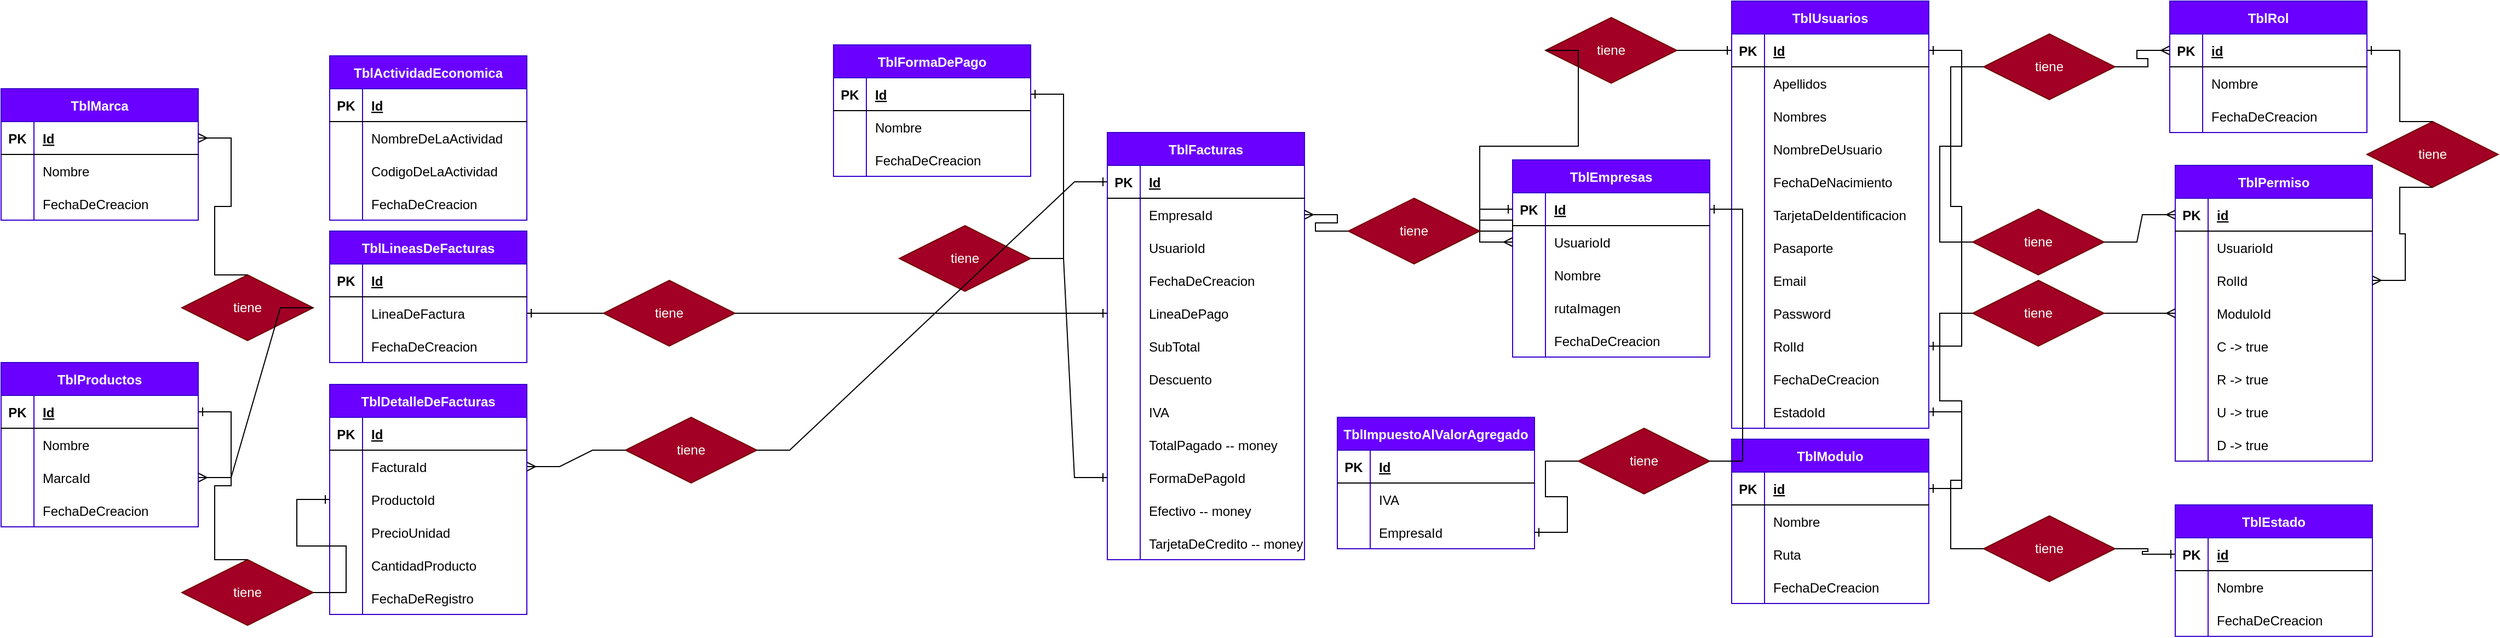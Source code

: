 <mxfile version="20.6.2" type="device" pages="2"><diagram id="1111J0SYro0aeDkRRmXD" name="ER - Usuarios"><mxGraphModel dx="2738" dy="619" grid="1" gridSize="10" guides="1" tooltips="1" connect="1" arrows="1" fold="1" page="1" pageScale="1" pageWidth="850" pageHeight="1100" math="0" shadow="0"><root><mxCell id="0"/><mxCell id="1" parent="0"/><mxCell id="N5JBroZAGZSa33WWgYmX-4" value="TblUsuarios" style="shape=table;startSize=30;container=1;collapsible=1;childLayout=tableLayout;fixedRows=1;rowLines=0;fontStyle=1;align=center;resizeLast=1;fillColor=#6a00ff;fontColor=#ffffff;strokeColor=#3700CC;" parent="1" vertex="1"><mxGeometry x="20" y="40" width="180" height="390" as="geometry"><mxRectangle x="20" y="40" width="110" height="30" as="alternateBounds"/></mxGeometry></mxCell><mxCell id="N5JBroZAGZSa33WWgYmX-5" value="" style="shape=tableRow;horizontal=0;startSize=0;swimlaneHead=0;swimlaneBody=0;fillColor=none;collapsible=0;dropTarget=0;points=[[0,0.5],[1,0.5]];portConstraint=eastwest;top=0;left=0;right=0;bottom=1;" parent="N5JBroZAGZSa33WWgYmX-4" vertex="1"><mxGeometry y="30" width="180" height="30" as="geometry"/></mxCell><mxCell id="N5JBroZAGZSa33WWgYmX-6" value="PK" style="shape=partialRectangle;connectable=0;fillColor=none;top=0;left=0;bottom=0;right=0;fontStyle=1;overflow=hidden;" parent="N5JBroZAGZSa33WWgYmX-5" vertex="1"><mxGeometry width="30" height="30" as="geometry"><mxRectangle width="30" height="30" as="alternateBounds"/></mxGeometry></mxCell><mxCell id="N5JBroZAGZSa33WWgYmX-7" value="Id" style="shape=partialRectangle;connectable=0;fillColor=none;top=0;left=0;bottom=0;right=0;align=left;spacingLeft=6;fontStyle=5;overflow=hidden;" parent="N5JBroZAGZSa33WWgYmX-5" vertex="1"><mxGeometry x="30" width="150" height="30" as="geometry"><mxRectangle width="150" height="30" as="alternateBounds"/></mxGeometry></mxCell><mxCell id="N5JBroZAGZSa33WWgYmX-8" value="" style="shape=tableRow;horizontal=0;startSize=0;swimlaneHead=0;swimlaneBody=0;fillColor=none;collapsible=0;dropTarget=0;points=[[0,0.5],[1,0.5]];portConstraint=eastwest;top=0;left=0;right=0;bottom=0;" parent="N5JBroZAGZSa33WWgYmX-4" vertex="1"><mxGeometry y="60" width="180" height="30" as="geometry"/></mxCell><mxCell id="N5JBroZAGZSa33WWgYmX-9" value="" style="shape=partialRectangle;connectable=0;fillColor=none;top=0;left=0;bottom=0;right=0;editable=1;overflow=hidden;" parent="N5JBroZAGZSa33WWgYmX-8" vertex="1"><mxGeometry width="30" height="30" as="geometry"><mxRectangle width="30" height="30" as="alternateBounds"/></mxGeometry></mxCell><mxCell id="N5JBroZAGZSa33WWgYmX-10" value="Apellidos" style="shape=partialRectangle;connectable=0;fillColor=none;top=0;left=0;bottom=0;right=0;align=left;spacingLeft=6;overflow=hidden;" parent="N5JBroZAGZSa33WWgYmX-8" vertex="1"><mxGeometry x="30" width="150" height="30" as="geometry"><mxRectangle width="150" height="30" as="alternateBounds"/></mxGeometry></mxCell><mxCell id="N5JBroZAGZSa33WWgYmX-11" value="" style="shape=tableRow;horizontal=0;startSize=0;swimlaneHead=0;swimlaneBody=0;fillColor=none;collapsible=0;dropTarget=0;points=[[0,0.5],[1,0.5]];portConstraint=eastwest;top=0;left=0;right=0;bottom=0;" parent="N5JBroZAGZSa33WWgYmX-4" vertex="1"><mxGeometry y="90" width="180" height="30" as="geometry"/></mxCell><mxCell id="N5JBroZAGZSa33WWgYmX-12" value="" style="shape=partialRectangle;connectable=0;fillColor=none;top=0;left=0;bottom=0;right=0;editable=1;overflow=hidden;" parent="N5JBroZAGZSa33WWgYmX-11" vertex="1"><mxGeometry width="30" height="30" as="geometry"><mxRectangle width="30" height="30" as="alternateBounds"/></mxGeometry></mxCell><mxCell id="N5JBroZAGZSa33WWgYmX-13" value="Nombres" style="shape=partialRectangle;connectable=0;fillColor=none;top=0;left=0;bottom=0;right=0;align=left;spacingLeft=6;overflow=hidden;" parent="N5JBroZAGZSa33WWgYmX-11" vertex="1"><mxGeometry x="30" width="150" height="30" as="geometry"><mxRectangle width="150" height="30" as="alternateBounds"/></mxGeometry></mxCell><mxCell id="N5JBroZAGZSa33WWgYmX-102" style="shape=tableRow;horizontal=0;startSize=0;swimlaneHead=0;swimlaneBody=0;fillColor=none;collapsible=0;dropTarget=0;points=[[0,0.5],[1,0.5]];portConstraint=eastwest;top=0;left=0;right=0;bottom=0;" parent="N5JBroZAGZSa33WWgYmX-4" vertex="1"><mxGeometry y="120" width="180" height="30" as="geometry"/></mxCell><mxCell id="N5JBroZAGZSa33WWgYmX-103" style="shape=partialRectangle;connectable=0;fillColor=none;top=0;left=0;bottom=0;right=0;editable=1;overflow=hidden;" parent="N5JBroZAGZSa33WWgYmX-102" vertex="1"><mxGeometry width="30" height="30" as="geometry"><mxRectangle width="30" height="30" as="alternateBounds"/></mxGeometry></mxCell><mxCell id="N5JBroZAGZSa33WWgYmX-104" value="NombreDeUsuario" style="shape=partialRectangle;connectable=0;fillColor=none;top=0;left=0;bottom=0;right=0;align=left;spacingLeft=6;overflow=hidden;" parent="N5JBroZAGZSa33WWgYmX-102" vertex="1"><mxGeometry x="30" width="150" height="30" as="geometry"><mxRectangle width="150" height="30" as="alternateBounds"/></mxGeometry></mxCell><mxCell id="N5JBroZAGZSa33WWgYmX-14" value="" style="shape=tableRow;horizontal=0;startSize=0;swimlaneHead=0;swimlaneBody=0;fillColor=none;collapsible=0;dropTarget=0;points=[[0,0.5],[1,0.5]];portConstraint=eastwest;top=0;left=0;right=0;bottom=0;" parent="N5JBroZAGZSa33WWgYmX-4" vertex="1"><mxGeometry y="150" width="180" height="30" as="geometry"/></mxCell><mxCell id="N5JBroZAGZSa33WWgYmX-15" value="" style="shape=partialRectangle;connectable=0;fillColor=none;top=0;left=0;bottom=0;right=0;editable=1;overflow=hidden;" parent="N5JBroZAGZSa33WWgYmX-14" vertex="1"><mxGeometry width="30" height="30" as="geometry"><mxRectangle width="30" height="30" as="alternateBounds"/></mxGeometry></mxCell><mxCell id="N5JBroZAGZSa33WWgYmX-16" value="FechaDeNacimiento" style="shape=partialRectangle;connectable=0;fillColor=none;top=0;left=0;bottom=0;right=0;align=left;spacingLeft=6;overflow=hidden;" parent="N5JBroZAGZSa33WWgYmX-14" vertex="1"><mxGeometry x="30" width="150" height="30" as="geometry"><mxRectangle width="150" height="30" as="alternateBounds"/></mxGeometry></mxCell><mxCell id="N5JBroZAGZSa33WWgYmX-84" style="shape=tableRow;horizontal=0;startSize=0;swimlaneHead=0;swimlaneBody=0;fillColor=none;collapsible=0;dropTarget=0;points=[[0,0.5],[1,0.5]];portConstraint=eastwest;top=0;left=0;right=0;bottom=0;" parent="N5JBroZAGZSa33WWgYmX-4" vertex="1"><mxGeometry y="180" width="180" height="30" as="geometry"/></mxCell><mxCell id="N5JBroZAGZSa33WWgYmX-85" style="shape=partialRectangle;connectable=0;fillColor=none;top=0;left=0;bottom=0;right=0;editable=1;overflow=hidden;" parent="N5JBroZAGZSa33WWgYmX-84" vertex="1"><mxGeometry width="30" height="30" as="geometry"><mxRectangle width="30" height="30" as="alternateBounds"/></mxGeometry></mxCell><mxCell id="N5JBroZAGZSa33WWgYmX-86" value="TarjetaDeIdentificacion" style="shape=partialRectangle;connectable=0;fillColor=none;top=0;left=0;bottom=0;right=0;align=left;spacingLeft=6;overflow=hidden;" parent="N5JBroZAGZSa33WWgYmX-84" vertex="1"><mxGeometry x="30" width="150" height="30" as="geometry"><mxRectangle width="150" height="30" as="alternateBounds"/></mxGeometry></mxCell><mxCell id="N5JBroZAGZSa33WWgYmX-81" style="shape=tableRow;horizontal=0;startSize=0;swimlaneHead=0;swimlaneBody=0;fillColor=none;collapsible=0;dropTarget=0;points=[[0,0.5],[1,0.5]];portConstraint=eastwest;top=0;left=0;right=0;bottom=0;" parent="N5JBroZAGZSa33WWgYmX-4" vertex="1"><mxGeometry y="210" width="180" height="30" as="geometry"/></mxCell><mxCell id="N5JBroZAGZSa33WWgYmX-82" style="shape=partialRectangle;connectable=0;fillColor=none;top=0;left=0;bottom=0;right=0;editable=1;overflow=hidden;" parent="N5JBroZAGZSa33WWgYmX-81" vertex="1"><mxGeometry width="30" height="30" as="geometry"><mxRectangle width="30" height="30" as="alternateBounds"/></mxGeometry></mxCell><mxCell id="N5JBroZAGZSa33WWgYmX-83" value="Pasaporte" style="shape=partialRectangle;connectable=0;fillColor=none;top=0;left=0;bottom=0;right=0;align=left;spacingLeft=6;overflow=hidden;" parent="N5JBroZAGZSa33WWgYmX-81" vertex="1"><mxGeometry x="30" width="150" height="30" as="geometry"><mxRectangle width="150" height="30" as="alternateBounds"/></mxGeometry></mxCell><mxCell id="N5JBroZAGZSa33WWgYmX-78" style="shape=tableRow;horizontal=0;startSize=0;swimlaneHead=0;swimlaneBody=0;fillColor=none;collapsible=0;dropTarget=0;points=[[0,0.5],[1,0.5]];portConstraint=eastwest;top=0;left=0;right=0;bottom=0;" parent="N5JBroZAGZSa33WWgYmX-4" vertex="1"><mxGeometry y="240" width="180" height="30" as="geometry"/></mxCell><mxCell id="N5JBroZAGZSa33WWgYmX-79" style="shape=partialRectangle;connectable=0;fillColor=none;top=0;left=0;bottom=0;right=0;editable=1;overflow=hidden;" parent="N5JBroZAGZSa33WWgYmX-78" vertex="1"><mxGeometry width="30" height="30" as="geometry"><mxRectangle width="30" height="30" as="alternateBounds"/></mxGeometry></mxCell><mxCell id="N5JBroZAGZSa33WWgYmX-80" value="Email" style="shape=partialRectangle;connectable=0;fillColor=none;top=0;left=0;bottom=0;right=0;align=left;spacingLeft=6;overflow=hidden;" parent="N5JBroZAGZSa33WWgYmX-78" vertex="1"><mxGeometry x="30" width="150" height="30" as="geometry"><mxRectangle width="150" height="30" as="alternateBounds"/></mxGeometry></mxCell><mxCell id="N5JBroZAGZSa33WWgYmX-75" style="shape=tableRow;horizontal=0;startSize=0;swimlaneHead=0;swimlaneBody=0;fillColor=none;collapsible=0;dropTarget=0;points=[[0,0.5],[1,0.5]];portConstraint=eastwest;top=0;left=0;right=0;bottom=0;" parent="N5JBroZAGZSa33WWgYmX-4" vertex="1"><mxGeometry y="270" width="180" height="30" as="geometry"/></mxCell><mxCell id="N5JBroZAGZSa33WWgYmX-76" style="shape=partialRectangle;connectable=0;fillColor=none;top=0;left=0;bottom=0;right=0;editable=1;overflow=hidden;" parent="N5JBroZAGZSa33WWgYmX-75" vertex="1"><mxGeometry width="30" height="30" as="geometry"><mxRectangle width="30" height="30" as="alternateBounds"/></mxGeometry></mxCell><mxCell id="N5JBroZAGZSa33WWgYmX-77" value="Password" style="shape=partialRectangle;connectable=0;fillColor=none;top=0;left=0;bottom=0;right=0;align=left;spacingLeft=6;overflow=hidden;" parent="N5JBroZAGZSa33WWgYmX-75" vertex="1"><mxGeometry x="30" width="150" height="30" as="geometry"><mxRectangle width="150" height="30" as="alternateBounds"/></mxGeometry></mxCell><mxCell id="N5JBroZAGZSa33WWgYmX-87" style="shape=tableRow;horizontal=0;startSize=0;swimlaneHead=0;swimlaneBody=0;fillColor=none;collapsible=0;dropTarget=0;points=[[0,0.5],[1,0.5]];portConstraint=eastwest;top=0;left=0;right=0;bottom=0;" parent="N5JBroZAGZSa33WWgYmX-4" vertex="1"><mxGeometry y="300" width="180" height="30" as="geometry"/></mxCell><mxCell id="N5JBroZAGZSa33WWgYmX-88" style="shape=partialRectangle;connectable=0;fillColor=none;top=0;left=0;bottom=0;right=0;editable=1;overflow=hidden;" parent="N5JBroZAGZSa33WWgYmX-87" vertex="1"><mxGeometry width="30" height="30" as="geometry"><mxRectangle width="30" height="30" as="alternateBounds"/></mxGeometry></mxCell><mxCell id="N5JBroZAGZSa33WWgYmX-89" value="RolId" style="shape=partialRectangle;connectable=0;fillColor=none;top=0;left=0;bottom=0;right=0;align=left;spacingLeft=6;overflow=hidden;" parent="N5JBroZAGZSa33WWgYmX-87" vertex="1"><mxGeometry x="30" width="150" height="30" as="geometry"><mxRectangle width="150" height="30" as="alternateBounds"/></mxGeometry></mxCell><mxCell id="N5JBroZAGZSa33WWgYmX-90" style="shape=tableRow;horizontal=0;startSize=0;swimlaneHead=0;swimlaneBody=0;fillColor=none;collapsible=0;dropTarget=0;points=[[0,0.5],[1,0.5]];portConstraint=eastwest;top=0;left=0;right=0;bottom=0;" parent="N5JBroZAGZSa33WWgYmX-4" vertex="1"><mxGeometry y="330" width="180" height="30" as="geometry"/></mxCell><mxCell id="N5JBroZAGZSa33WWgYmX-91" style="shape=partialRectangle;connectable=0;fillColor=none;top=0;left=0;bottom=0;right=0;editable=1;overflow=hidden;" parent="N5JBroZAGZSa33WWgYmX-90" vertex="1"><mxGeometry width="30" height="30" as="geometry"><mxRectangle width="30" height="30" as="alternateBounds"/></mxGeometry></mxCell><mxCell id="N5JBroZAGZSa33WWgYmX-92" value="FechaDeCreacion" style="shape=partialRectangle;connectable=0;fillColor=none;top=0;left=0;bottom=0;right=0;align=left;spacingLeft=6;overflow=hidden;" parent="N5JBroZAGZSa33WWgYmX-90" vertex="1"><mxGeometry x="30" width="150" height="30" as="geometry"><mxRectangle width="150" height="30" as="alternateBounds"/></mxGeometry></mxCell><mxCell id="N5JBroZAGZSa33WWgYmX-93" style="shape=tableRow;horizontal=0;startSize=0;swimlaneHead=0;swimlaneBody=0;fillColor=none;collapsible=0;dropTarget=0;points=[[0,0.5],[1,0.5]];portConstraint=eastwest;top=0;left=0;right=0;bottom=0;" parent="N5JBroZAGZSa33WWgYmX-4" vertex="1"><mxGeometry y="360" width="180" height="30" as="geometry"/></mxCell><mxCell id="N5JBroZAGZSa33WWgYmX-94" style="shape=partialRectangle;connectable=0;fillColor=none;top=0;left=0;bottom=0;right=0;editable=1;overflow=hidden;" parent="N5JBroZAGZSa33WWgYmX-93" vertex="1"><mxGeometry width="30" height="30" as="geometry"><mxRectangle width="30" height="30" as="alternateBounds"/></mxGeometry></mxCell><mxCell id="N5JBroZAGZSa33WWgYmX-95" value="EstadoId" style="shape=partialRectangle;connectable=0;fillColor=none;top=0;left=0;bottom=0;right=0;align=left;spacingLeft=6;overflow=hidden;" parent="N5JBroZAGZSa33WWgYmX-93" vertex="1"><mxGeometry x="30" width="150" height="30" as="geometry"><mxRectangle width="150" height="30" as="alternateBounds"/></mxGeometry></mxCell><mxCell id="N5JBroZAGZSa33WWgYmX-17" value="TblRol" style="shape=table;startSize=30;container=1;collapsible=1;childLayout=tableLayout;fixedRows=1;rowLines=0;fontStyle=1;align=center;resizeLast=1;fillColor=#6a00ff;fontColor=#ffffff;strokeColor=#3700CC;" parent="1" vertex="1"><mxGeometry x="420" y="40" width="180" height="120" as="geometry"/></mxCell><mxCell id="N5JBroZAGZSa33WWgYmX-18" value="" style="shape=tableRow;horizontal=0;startSize=0;swimlaneHead=0;swimlaneBody=0;fillColor=none;collapsible=0;dropTarget=0;points=[[0,0.5],[1,0.5]];portConstraint=eastwest;top=0;left=0;right=0;bottom=1;" parent="N5JBroZAGZSa33WWgYmX-17" vertex="1"><mxGeometry y="30" width="180" height="30" as="geometry"/></mxCell><mxCell id="N5JBroZAGZSa33WWgYmX-19" value="PK" style="shape=partialRectangle;connectable=0;fillColor=none;top=0;left=0;bottom=0;right=0;fontStyle=1;overflow=hidden;" parent="N5JBroZAGZSa33WWgYmX-18" vertex="1"><mxGeometry width="30" height="30" as="geometry"><mxRectangle width="30" height="30" as="alternateBounds"/></mxGeometry></mxCell><mxCell id="N5JBroZAGZSa33WWgYmX-20" value="id" style="shape=partialRectangle;connectable=0;fillColor=none;top=0;left=0;bottom=0;right=0;align=left;spacingLeft=6;fontStyle=5;overflow=hidden;" parent="N5JBroZAGZSa33WWgYmX-18" vertex="1"><mxGeometry x="30" width="150" height="30" as="geometry"><mxRectangle width="150" height="30" as="alternateBounds"/></mxGeometry></mxCell><mxCell id="N5JBroZAGZSa33WWgYmX-21" value="" style="shape=tableRow;horizontal=0;startSize=0;swimlaneHead=0;swimlaneBody=0;fillColor=none;collapsible=0;dropTarget=0;points=[[0,0.5],[1,0.5]];portConstraint=eastwest;top=0;left=0;right=0;bottom=0;" parent="N5JBroZAGZSa33WWgYmX-17" vertex="1"><mxGeometry y="60" width="180" height="30" as="geometry"/></mxCell><mxCell id="N5JBroZAGZSa33WWgYmX-22" value="" style="shape=partialRectangle;connectable=0;fillColor=none;top=0;left=0;bottom=0;right=0;editable=1;overflow=hidden;" parent="N5JBroZAGZSa33WWgYmX-21" vertex="1"><mxGeometry width="30" height="30" as="geometry"><mxRectangle width="30" height="30" as="alternateBounds"/></mxGeometry></mxCell><mxCell id="N5JBroZAGZSa33WWgYmX-23" value="Nombre" style="shape=partialRectangle;connectable=0;fillColor=none;top=0;left=0;bottom=0;right=0;align=left;spacingLeft=6;overflow=hidden;" parent="N5JBroZAGZSa33WWgYmX-21" vertex="1"><mxGeometry x="30" width="150" height="30" as="geometry"><mxRectangle width="150" height="30" as="alternateBounds"/></mxGeometry></mxCell><mxCell id="N5JBroZAGZSa33WWgYmX-24" value="" style="shape=tableRow;horizontal=0;startSize=0;swimlaneHead=0;swimlaneBody=0;fillColor=none;collapsible=0;dropTarget=0;points=[[0,0.5],[1,0.5]];portConstraint=eastwest;top=0;left=0;right=0;bottom=0;" parent="N5JBroZAGZSa33WWgYmX-17" vertex="1"><mxGeometry y="90" width="180" height="30" as="geometry"/></mxCell><mxCell id="N5JBroZAGZSa33WWgYmX-25" value="" style="shape=partialRectangle;connectable=0;fillColor=none;top=0;left=0;bottom=0;right=0;editable=1;overflow=hidden;" parent="N5JBroZAGZSa33WWgYmX-24" vertex="1"><mxGeometry width="30" height="30" as="geometry"><mxRectangle width="30" height="30" as="alternateBounds"/></mxGeometry></mxCell><mxCell id="N5JBroZAGZSa33WWgYmX-26" value="FechaDeCreacion" style="shape=partialRectangle;connectable=0;fillColor=none;top=0;left=0;bottom=0;right=0;align=left;spacingLeft=6;overflow=hidden;" parent="N5JBroZAGZSa33WWgYmX-24" vertex="1"><mxGeometry x="30" width="150" height="30" as="geometry"><mxRectangle width="150" height="30" as="alternateBounds"/></mxGeometry></mxCell><mxCell id="N5JBroZAGZSa33WWgYmX-30" value="TblEmpresas" style="shape=table;startSize=30;container=1;collapsible=1;childLayout=tableLayout;fixedRows=1;rowLines=0;fontStyle=1;align=center;resizeLast=1;fillColor=#6a00ff;fontColor=#ffffff;strokeColor=#3700CC;" parent="1" vertex="1"><mxGeometry x="-180" y="185" width="180" height="180" as="geometry"/></mxCell><mxCell id="N5JBroZAGZSa33WWgYmX-31" value="" style="shape=tableRow;horizontal=0;startSize=0;swimlaneHead=0;swimlaneBody=0;fillColor=none;collapsible=0;dropTarget=0;points=[[0,0.5],[1,0.5]];portConstraint=eastwest;top=0;left=0;right=0;bottom=1;" parent="N5JBroZAGZSa33WWgYmX-30" vertex="1"><mxGeometry y="30" width="180" height="30" as="geometry"/></mxCell><mxCell id="N5JBroZAGZSa33WWgYmX-32" value="PK" style="shape=partialRectangle;connectable=0;fillColor=none;top=0;left=0;bottom=0;right=0;fontStyle=1;overflow=hidden;" parent="N5JBroZAGZSa33WWgYmX-31" vertex="1"><mxGeometry width="30" height="30" as="geometry"><mxRectangle width="30" height="30" as="alternateBounds"/></mxGeometry></mxCell><mxCell id="N5JBroZAGZSa33WWgYmX-33" value="Id" style="shape=partialRectangle;connectable=0;fillColor=none;top=0;left=0;bottom=0;right=0;align=left;spacingLeft=6;fontStyle=5;overflow=hidden;" parent="N5JBroZAGZSa33WWgYmX-31" vertex="1"><mxGeometry x="30" width="150" height="30" as="geometry"><mxRectangle width="150" height="30" as="alternateBounds"/></mxGeometry></mxCell><mxCell id="N5JBroZAGZSa33WWgYmX-34" value="" style="shape=tableRow;horizontal=0;startSize=0;swimlaneHead=0;swimlaneBody=0;fillColor=none;collapsible=0;dropTarget=0;points=[[0,0.5],[1,0.5]];portConstraint=eastwest;top=0;left=0;right=0;bottom=0;" parent="N5JBroZAGZSa33WWgYmX-30" vertex="1"><mxGeometry y="60" width="180" height="30" as="geometry"/></mxCell><mxCell id="N5JBroZAGZSa33WWgYmX-35" value="" style="shape=partialRectangle;connectable=0;fillColor=none;top=0;left=0;bottom=0;right=0;editable=1;overflow=hidden;" parent="N5JBroZAGZSa33WWgYmX-34" vertex="1"><mxGeometry width="30" height="30" as="geometry"><mxRectangle width="30" height="30" as="alternateBounds"/></mxGeometry></mxCell><mxCell id="N5JBroZAGZSa33WWgYmX-36" value="UsuarioId" style="shape=partialRectangle;connectable=0;fillColor=none;top=0;left=0;bottom=0;right=0;align=left;spacingLeft=6;overflow=hidden;" parent="N5JBroZAGZSa33WWgYmX-34" vertex="1"><mxGeometry x="30" width="150" height="30" as="geometry"><mxRectangle width="150" height="30" as="alternateBounds"/></mxGeometry></mxCell><mxCell id="N5JBroZAGZSa33WWgYmX-37" value="" style="shape=tableRow;horizontal=0;startSize=0;swimlaneHead=0;swimlaneBody=0;fillColor=none;collapsible=0;dropTarget=0;points=[[0,0.5],[1,0.5]];portConstraint=eastwest;top=0;left=0;right=0;bottom=0;" parent="N5JBroZAGZSa33WWgYmX-30" vertex="1"><mxGeometry y="90" width="180" height="30" as="geometry"/></mxCell><mxCell id="N5JBroZAGZSa33WWgYmX-38" value="" style="shape=partialRectangle;connectable=0;fillColor=none;top=0;left=0;bottom=0;right=0;editable=1;overflow=hidden;" parent="N5JBroZAGZSa33WWgYmX-37" vertex="1"><mxGeometry width="30" height="30" as="geometry"><mxRectangle width="30" height="30" as="alternateBounds"/></mxGeometry></mxCell><mxCell id="N5JBroZAGZSa33WWgYmX-39" value="Nombre" style="shape=partialRectangle;connectable=0;fillColor=none;top=0;left=0;bottom=0;right=0;align=left;spacingLeft=6;overflow=hidden;" parent="N5JBroZAGZSa33WWgYmX-37" vertex="1"><mxGeometry x="30" width="150" height="30" as="geometry"><mxRectangle width="150" height="30" as="alternateBounds"/></mxGeometry></mxCell><mxCell id="xy6J8mr7UXmyPM8sE6bS-1" style="shape=tableRow;horizontal=0;startSize=0;swimlaneHead=0;swimlaneBody=0;fillColor=none;collapsible=0;dropTarget=0;points=[[0,0.5],[1,0.5]];portConstraint=eastwest;top=0;left=0;right=0;bottom=0;" vertex="1" parent="N5JBroZAGZSa33WWgYmX-30"><mxGeometry y="120" width="180" height="30" as="geometry"/></mxCell><mxCell id="xy6J8mr7UXmyPM8sE6bS-2" style="shape=partialRectangle;connectable=0;fillColor=none;top=0;left=0;bottom=0;right=0;editable=1;overflow=hidden;" vertex="1" parent="xy6J8mr7UXmyPM8sE6bS-1"><mxGeometry width="30" height="30" as="geometry"><mxRectangle width="30" height="30" as="alternateBounds"/></mxGeometry></mxCell><mxCell id="xy6J8mr7UXmyPM8sE6bS-3" value="rutaImagen" style="shape=partialRectangle;connectable=0;fillColor=none;top=0;left=0;bottom=0;right=0;align=left;spacingLeft=6;overflow=hidden;" vertex="1" parent="xy6J8mr7UXmyPM8sE6bS-1"><mxGeometry x="30" width="150" height="30" as="geometry"><mxRectangle width="150" height="30" as="alternateBounds"/></mxGeometry></mxCell><mxCell id="N5JBroZAGZSa33WWgYmX-40" value="" style="shape=tableRow;horizontal=0;startSize=0;swimlaneHead=0;swimlaneBody=0;fillColor=none;collapsible=0;dropTarget=0;points=[[0,0.5],[1,0.5]];portConstraint=eastwest;top=0;left=0;right=0;bottom=0;" parent="N5JBroZAGZSa33WWgYmX-30" vertex="1"><mxGeometry y="150" width="180" height="30" as="geometry"/></mxCell><mxCell id="N5JBroZAGZSa33WWgYmX-41" value="" style="shape=partialRectangle;connectable=0;fillColor=none;top=0;left=0;bottom=0;right=0;editable=1;overflow=hidden;" parent="N5JBroZAGZSa33WWgYmX-40" vertex="1"><mxGeometry width="30" height="30" as="geometry"><mxRectangle width="30" height="30" as="alternateBounds"/></mxGeometry></mxCell><mxCell id="N5JBroZAGZSa33WWgYmX-42" value="FechaDeCreacion" style="shape=partialRectangle;connectable=0;fillColor=none;top=0;left=0;bottom=0;right=0;align=left;spacingLeft=6;overflow=hidden;" parent="N5JBroZAGZSa33WWgYmX-40" vertex="1"><mxGeometry x="30" width="150" height="30" as="geometry"><mxRectangle width="150" height="30" as="alternateBounds"/></mxGeometry></mxCell><mxCell id="N5JBroZAGZSa33WWgYmX-43" value="TblFacturas" style="shape=table;startSize=30;container=1;collapsible=1;childLayout=tableLayout;fixedRows=1;rowLines=0;fontStyle=1;align=center;resizeLast=1;fillColor=#6a00ff;fontColor=#ffffff;strokeColor=#3700CC;" parent="1" vertex="1"><mxGeometry x="-550" y="160" width="180" height="390" as="geometry"/></mxCell><mxCell id="N5JBroZAGZSa33WWgYmX-44" value="" style="shape=tableRow;horizontal=0;startSize=0;swimlaneHead=0;swimlaneBody=0;fillColor=none;collapsible=0;dropTarget=0;points=[[0,0.5],[1,0.5]];portConstraint=eastwest;top=0;left=0;right=0;bottom=1;" parent="N5JBroZAGZSa33WWgYmX-43" vertex="1"><mxGeometry y="30" width="180" height="30" as="geometry"/></mxCell><mxCell id="N5JBroZAGZSa33WWgYmX-45" value="PK" style="shape=partialRectangle;connectable=0;fillColor=none;top=0;left=0;bottom=0;right=0;fontStyle=1;overflow=hidden;" parent="N5JBroZAGZSa33WWgYmX-44" vertex="1"><mxGeometry width="30" height="30" as="geometry"><mxRectangle width="30" height="30" as="alternateBounds"/></mxGeometry></mxCell><mxCell id="N5JBroZAGZSa33WWgYmX-46" value="Id" style="shape=partialRectangle;connectable=0;fillColor=none;top=0;left=0;bottom=0;right=0;align=left;spacingLeft=6;fontStyle=5;overflow=hidden;" parent="N5JBroZAGZSa33WWgYmX-44" vertex="1"><mxGeometry x="30" width="150" height="30" as="geometry"><mxRectangle width="150" height="30" as="alternateBounds"/></mxGeometry></mxCell><mxCell id="N5JBroZAGZSa33WWgYmX-47" value="" style="shape=tableRow;horizontal=0;startSize=0;swimlaneHead=0;swimlaneBody=0;fillColor=none;collapsible=0;dropTarget=0;points=[[0,0.5],[1,0.5]];portConstraint=eastwest;top=0;left=0;right=0;bottom=0;" parent="N5JBroZAGZSa33WWgYmX-43" vertex="1"><mxGeometry y="60" width="180" height="30" as="geometry"/></mxCell><mxCell id="N5JBroZAGZSa33WWgYmX-48" value="" style="shape=partialRectangle;connectable=0;fillColor=none;top=0;left=0;bottom=0;right=0;editable=1;overflow=hidden;" parent="N5JBroZAGZSa33WWgYmX-47" vertex="1"><mxGeometry width="30" height="30" as="geometry"><mxRectangle width="30" height="30" as="alternateBounds"/></mxGeometry></mxCell><mxCell id="N5JBroZAGZSa33WWgYmX-49" value="EmpresaId" style="shape=partialRectangle;connectable=0;fillColor=none;top=0;left=0;bottom=0;right=0;align=left;spacingLeft=6;overflow=hidden;" parent="N5JBroZAGZSa33WWgYmX-47" vertex="1"><mxGeometry x="30" width="150" height="30" as="geometry"><mxRectangle width="150" height="30" as="alternateBounds"/></mxGeometry></mxCell><mxCell id="N5JBroZAGZSa33WWgYmX-50" value="" style="shape=tableRow;horizontal=0;startSize=0;swimlaneHead=0;swimlaneBody=0;fillColor=none;collapsible=0;dropTarget=0;points=[[0,0.5],[1,0.5]];portConstraint=eastwest;top=0;left=0;right=0;bottom=0;" parent="N5JBroZAGZSa33WWgYmX-43" vertex="1"><mxGeometry y="90" width="180" height="30" as="geometry"/></mxCell><mxCell id="N5JBroZAGZSa33WWgYmX-51" value="" style="shape=partialRectangle;connectable=0;fillColor=none;top=0;left=0;bottom=0;right=0;editable=1;overflow=hidden;" parent="N5JBroZAGZSa33WWgYmX-50" vertex="1"><mxGeometry width="30" height="30" as="geometry"><mxRectangle width="30" height="30" as="alternateBounds"/></mxGeometry></mxCell><mxCell id="N5JBroZAGZSa33WWgYmX-52" value="UsuarioId" style="shape=partialRectangle;connectable=0;fillColor=none;top=0;left=0;bottom=0;right=0;align=left;spacingLeft=6;overflow=hidden;" parent="N5JBroZAGZSa33WWgYmX-50" vertex="1"><mxGeometry x="30" width="150" height="30" as="geometry"><mxRectangle width="150" height="30" as="alternateBounds"/></mxGeometry></mxCell><mxCell id="N5JBroZAGZSa33WWgYmX-53" value="" style="shape=tableRow;horizontal=0;startSize=0;swimlaneHead=0;swimlaneBody=0;fillColor=none;collapsible=0;dropTarget=0;points=[[0,0.5],[1,0.5]];portConstraint=eastwest;top=0;left=0;right=0;bottom=0;" parent="N5JBroZAGZSa33WWgYmX-43" vertex="1"><mxGeometry y="120" width="180" height="30" as="geometry"/></mxCell><mxCell id="N5JBroZAGZSa33WWgYmX-54" value="" style="shape=partialRectangle;connectable=0;fillColor=none;top=0;left=0;bottom=0;right=0;editable=1;overflow=hidden;" parent="N5JBroZAGZSa33WWgYmX-53" vertex="1"><mxGeometry width="30" height="30" as="geometry"><mxRectangle width="30" height="30" as="alternateBounds"/></mxGeometry></mxCell><mxCell id="N5JBroZAGZSa33WWgYmX-55" value="FechaDeCreacion" style="shape=partialRectangle;connectable=0;fillColor=none;top=0;left=0;bottom=0;right=0;align=left;spacingLeft=6;overflow=hidden;" parent="N5JBroZAGZSa33WWgYmX-53" vertex="1"><mxGeometry x="30" width="150" height="30" as="geometry"><mxRectangle width="150" height="30" as="alternateBounds"/></mxGeometry></mxCell><mxCell id="S8rUJE4SKGmLLtcZ_IBb-77" style="shape=tableRow;horizontal=0;startSize=0;swimlaneHead=0;swimlaneBody=0;fillColor=none;collapsible=0;dropTarget=0;points=[[0,0.5],[1,0.5]];portConstraint=eastwest;top=0;left=0;right=0;bottom=0;" parent="N5JBroZAGZSa33WWgYmX-43" vertex="1"><mxGeometry y="150" width="180" height="30" as="geometry"/></mxCell><mxCell id="S8rUJE4SKGmLLtcZ_IBb-78" style="shape=partialRectangle;connectable=0;fillColor=none;top=0;left=0;bottom=0;right=0;editable=1;overflow=hidden;" parent="S8rUJE4SKGmLLtcZ_IBb-77" vertex="1"><mxGeometry width="30" height="30" as="geometry"><mxRectangle width="30" height="30" as="alternateBounds"/></mxGeometry></mxCell><mxCell id="S8rUJE4SKGmLLtcZ_IBb-79" value="LineaDePago" style="shape=partialRectangle;connectable=0;fillColor=none;top=0;left=0;bottom=0;right=0;align=left;spacingLeft=6;overflow=hidden;" parent="S8rUJE4SKGmLLtcZ_IBb-77" vertex="1"><mxGeometry x="30" width="150" height="30" as="geometry"><mxRectangle width="150" height="30" as="alternateBounds"/></mxGeometry></mxCell><mxCell id="S8rUJE4SKGmLLtcZ_IBb-37" style="shape=tableRow;horizontal=0;startSize=0;swimlaneHead=0;swimlaneBody=0;fillColor=none;collapsible=0;dropTarget=0;points=[[0,0.5],[1,0.5]];portConstraint=eastwest;top=0;left=0;right=0;bottom=0;" parent="N5JBroZAGZSa33WWgYmX-43" vertex="1"><mxGeometry y="180" width="180" height="30" as="geometry"/></mxCell><mxCell id="S8rUJE4SKGmLLtcZ_IBb-38" style="shape=partialRectangle;connectable=0;fillColor=none;top=0;left=0;bottom=0;right=0;editable=1;overflow=hidden;" parent="S8rUJE4SKGmLLtcZ_IBb-37" vertex="1"><mxGeometry width="30" height="30" as="geometry"><mxRectangle width="30" height="30" as="alternateBounds"/></mxGeometry></mxCell><mxCell id="S8rUJE4SKGmLLtcZ_IBb-39" value="SubTotal" style="shape=partialRectangle;connectable=0;fillColor=none;top=0;left=0;bottom=0;right=0;align=left;spacingLeft=6;overflow=hidden;" parent="S8rUJE4SKGmLLtcZ_IBb-37" vertex="1"><mxGeometry x="30" width="150" height="30" as="geometry"><mxRectangle width="150" height="30" as="alternateBounds"/></mxGeometry></mxCell><mxCell id="S8rUJE4SKGmLLtcZ_IBb-40" style="shape=tableRow;horizontal=0;startSize=0;swimlaneHead=0;swimlaneBody=0;fillColor=none;collapsible=0;dropTarget=0;points=[[0,0.5],[1,0.5]];portConstraint=eastwest;top=0;left=0;right=0;bottom=0;" parent="N5JBroZAGZSa33WWgYmX-43" vertex="1"><mxGeometry y="210" width="180" height="30" as="geometry"/></mxCell><mxCell id="S8rUJE4SKGmLLtcZ_IBb-41" style="shape=partialRectangle;connectable=0;fillColor=none;top=0;left=0;bottom=0;right=0;editable=1;overflow=hidden;" parent="S8rUJE4SKGmLLtcZ_IBb-40" vertex="1"><mxGeometry width="30" height="30" as="geometry"><mxRectangle width="30" height="30" as="alternateBounds"/></mxGeometry></mxCell><mxCell id="S8rUJE4SKGmLLtcZ_IBb-42" value="Descuento" style="shape=partialRectangle;connectable=0;fillColor=none;top=0;left=0;bottom=0;right=0;align=left;spacingLeft=6;overflow=hidden;" parent="S8rUJE4SKGmLLtcZ_IBb-40" vertex="1"><mxGeometry x="30" width="150" height="30" as="geometry"><mxRectangle width="150" height="30" as="alternateBounds"/></mxGeometry></mxCell><mxCell id="S8rUJE4SKGmLLtcZ_IBb-43" style="shape=tableRow;horizontal=0;startSize=0;swimlaneHead=0;swimlaneBody=0;fillColor=none;collapsible=0;dropTarget=0;points=[[0,0.5],[1,0.5]];portConstraint=eastwest;top=0;left=0;right=0;bottom=0;" parent="N5JBroZAGZSa33WWgYmX-43" vertex="1"><mxGeometry y="240" width="180" height="30" as="geometry"/></mxCell><mxCell id="S8rUJE4SKGmLLtcZ_IBb-44" style="shape=partialRectangle;connectable=0;fillColor=none;top=0;left=0;bottom=0;right=0;editable=1;overflow=hidden;" parent="S8rUJE4SKGmLLtcZ_IBb-43" vertex="1"><mxGeometry width="30" height="30" as="geometry"><mxRectangle width="30" height="30" as="alternateBounds"/></mxGeometry></mxCell><mxCell id="S8rUJE4SKGmLLtcZ_IBb-45" value="IVA" style="shape=partialRectangle;connectable=0;fillColor=none;top=0;left=0;bottom=0;right=0;align=left;spacingLeft=6;overflow=hidden;" parent="S8rUJE4SKGmLLtcZ_IBb-43" vertex="1"><mxGeometry x="30" width="150" height="30" as="geometry"><mxRectangle width="150" height="30" as="alternateBounds"/></mxGeometry></mxCell><mxCell id="S8rUJE4SKGmLLtcZ_IBb-46" style="shape=tableRow;horizontal=0;startSize=0;swimlaneHead=0;swimlaneBody=0;fillColor=none;collapsible=0;dropTarget=0;points=[[0,0.5],[1,0.5]];portConstraint=eastwest;top=0;left=0;right=0;bottom=0;" parent="N5JBroZAGZSa33WWgYmX-43" vertex="1"><mxGeometry y="270" width="180" height="30" as="geometry"/></mxCell><mxCell id="S8rUJE4SKGmLLtcZ_IBb-47" style="shape=partialRectangle;connectable=0;fillColor=none;top=0;left=0;bottom=0;right=0;editable=1;overflow=hidden;" parent="S8rUJE4SKGmLLtcZ_IBb-46" vertex="1"><mxGeometry width="30" height="30" as="geometry"><mxRectangle width="30" height="30" as="alternateBounds"/></mxGeometry></mxCell><mxCell id="S8rUJE4SKGmLLtcZ_IBb-48" value="TotalPagado -- money" style="shape=partialRectangle;connectable=0;fillColor=none;top=0;left=0;bottom=0;right=0;align=left;spacingLeft=6;overflow=hidden;" parent="S8rUJE4SKGmLLtcZ_IBb-46" vertex="1"><mxGeometry x="30" width="150" height="30" as="geometry"><mxRectangle width="150" height="30" as="alternateBounds"/></mxGeometry></mxCell><mxCell id="S8rUJE4SKGmLLtcZ_IBb-55" style="shape=tableRow;horizontal=0;startSize=0;swimlaneHead=0;swimlaneBody=0;fillColor=none;collapsible=0;dropTarget=0;points=[[0,0.5],[1,0.5]];portConstraint=eastwest;top=0;left=0;right=0;bottom=0;" parent="N5JBroZAGZSa33WWgYmX-43" vertex="1"><mxGeometry y="300" width="180" height="30" as="geometry"/></mxCell><mxCell id="S8rUJE4SKGmLLtcZ_IBb-56" style="shape=partialRectangle;connectable=0;fillColor=none;top=0;left=0;bottom=0;right=0;editable=1;overflow=hidden;" parent="S8rUJE4SKGmLLtcZ_IBb-55" vertex="1"><mxGeometry width="30" height="30" as="geometry"><mxRectangle width="30" height="30" as="alternateBounds"/></mxGeometry></mxCell><mxCell id="S8rUJE4SKGmLLtcZ_IBb-57" value="FormaDePagoId" style="shape=partialRectangle;connectable=0;fillColor=none;top=0;left=0;bottom=0;right=0;align=left;spacingLeft=6;overflow=hidden;" parent="S8rUJE4SKGmLLtcZ_IBb-55" vertex="1"><mxGeometry x="30" width="150" height="30" as="geometry"><mxRectangle width="150" height="30" as="alternateBounds"/></mxGeometry></mxCell><mxCell id="S8rUJE4SKGmLLtcZ_IBb-49" style="shape=tableRow;horizontal=0;startSize=0;swimlaneHead=0;swimlaneBody=0;fillColor=none;collapsible=0;dropTarget=0;points=[[0,0.5],[1,0.5]];portConstraint=eastwest;top=0;left=0;right=0;bottom=0;" parent="N5JBroZAGZSa33WWgYmX-43" vertex="1"><mxGeometry y="330" width="180" height="30" as="geometry"/></mxCell><mxCell id="S8rUJE4SKGmLLtcZ_IBb-50" style="shape=partialRectangle;connectable=0;fillColor=none;top=0;left=0;bottom=0;right=0;editable=1;overflow=hidden;" parent="S8rUJE4SKGmLLtcZ_IBb-49" vertex="1"><mxGeometry width="30" height="30" as="geometry"><mxRectangle width="30" height="30" as="alternateBounds"/></mxGeometry></mxCell><mxCell id="S8rUJE4SKGmLLtcZ_IBb-51" value="Efectivo -- money" style="shape=partialRectangle;connectable=0;fillColor=none;top=0;left=0;bottom=0;right=0;align=left;spacingLeft=6;overflow=hidden;" parent="S8rUJE4SKGmLLtcZ_IBb-49" vertex="1"><mxGeometry x="30" width="150" height="30" as="geometry"><mxRectangle width="150" height="30" as="alternateBounds"/></mxGeometry></mxCell><mxCell id="S8rUJE4SKGmLLtcZ_IBb-52" style="shape=tableRow;horizontal=0;startSize=0;swimlaneHead=0;swimlaneBody=0;fillColor=none;collapsible=0;dropTarget=0;points=[[0,0.5],[1,0.5]];portConstraint=eastwest;top=0;left=0;right=0;bottom=0;" parent="N5JBroZAGZSa33WWgYmX-43" vertex="1"><mxGeometry y="360" width="180" height="30" as="geometry"/></mxCell><mxCell id="S8rUJE4SKGmLLtcZ_IBb-53" style="shape=partialRectangle;connectable=0;fillColor=none;top=0;left=0;bottom=0;right=0;editable=1;overflow=hidden;" parent="S8rUJE4SKGmLLtcZ_IBb-52" vertex="1"><mxGeometry width="30" height="30" as="geometry"><mxRectangle width="30" height="30" as="alternateBounds"/></mxGeometry></mxCell><mxCell id="S8rUJE4SKGmLLtcZ_IBb-54" value="TarjetaDeCredito -- money" style="shape=partialRectangle;connectable=0;fillColor=none;top=0;left=0;bottom=0;right=0;align=left;spacingLeft=6;overflow=hidden;" parent="S8rUJE4SKGmLLtcZ_IBb-52" vertex="1"><mxGeometry x="30" width="150" height="30" as="geometry"><mxRectangle width="150" height="30" as="alternateBounds"/></mxGeometry></mxCell><mxCell id="N5JBroZAGZSa33WWgYmX-56" value="TblLineasDeFacturas" style="shape=table;startSize=30;container=1;collapsible=1;childLayout=tableLayout;fixedRows=1;rowLines=0;fontStyle=1;align=center;resizeLast=1;fillColor=#6a00ff;fontColor=#ffffff;strokeColor=#3700CC;" parent="1" vertex="1"><mxGeometry x="-1260" y="250" width="180" height="120" as="geometry"/></mxCell><mxCell id="N5JBroZAGZSa33WWgYmX-57" value="" style="shape=tableRow;horizontal=0;startSize=0;swimlaneHead=0;swimlaneBody=0;fillColor=none;collapsible=0;dropTarget=0;points=[[0,0.5],[1,0.5]];portConstraint=eastwest;top=0;left=0;right=0;bottom=1;" parent="N5JBroZAGZSa33WWgYmX-56" vertex="1"><mxGeometry y="30" width="180" height="30" as="geometry"/></mxCell><mxCell id="N5JBroZAGZSa33WWgYmX-58" value="PK" style="shape=partialRectangle;connectable=0;fillColor=none;top=0;left=0;bottom=0;right=0;fontStyle=1;overflow=hidden;" parent="N5JBroZAGZSa33WWgYmX-57" vertex="1"><mxGeometry width="30" height="30" as="geometry"><mxRectangle width="30" height="30" as="alternateBounds"/></mxGeometry></mxCell><mxCell id="N5JBroZAGZSa33WWgYmX-59" value="Id" style="shape=partialRectangle;connectable=0;fillColor=none;top=0;left=0;bottom=0;right=0;align=left;spacingLeft=6;fontStyle=5;overflow=hidden;" parent="N5JBroZAGZSa33WWgYmX-57" vertex="1"><mxGeometry x="30" width="150" height="30" as="geometry"><mxRectangle width="150" height="30" as="alternateBounds"/></mxGeometry></mxCell><mxCell id="N5JBroZAGZSa33WWgYmX-60" value="" style="shape=tableRow;horizontal=0;startSize=0;swimlaneHead=0;swimlaneBody=0;fillColor=none;collapsible=0;dropTarget=0;points=[[0,0.5],[1,0.5]];portConstraint=eastwest;top=0;left=0;right=0;bottom=0;" parent="N5JBroZAGZSa33WWgYmX-56" vertex="1"><mxGeometry y="60" width="180" height="30" as="geometry"/></mxCell><mxCell id="N5JBroZAGZSa33WWgYmX-61" value="" style="shape=partialRectangle;connectable=0;fillColor=none;top=0;left=0;bottom=0;right=0;editable=1;overflow=hidden;" parent="N5JBroZAGZSa33WWgYmX-60" vertex="1"><mxGeometry width="30" height="30" as="geometry"><mxRectangle width="30" height="30" as="alternateBounds"/></mxGeometry></mxCell><mxCell id="N5JBroZAGZSa33WWgYmX-62" value="LineaDeFactura" style="shape=partialRectangle;connectable=0;fillColor=none;top=0;left=0;bottom=0;right=0;align=left;spacingLeft=6;overflow=hidden;" parent="N5JBroZAGZSa33WWgYmX-60" vertex="1"><mxGeometry x="30" width="150" height="30" as="geometry"><mxRectangle width="150" height="30" as="alternateBounds"/></mxGeometry></mxCell><mxCell id="xy6J8mr7UXmyPM8sE6bS-4" style="shape=tableRow;horizontal=0;startSize=0;swimlaneHead=0;swimlaneBody=0;fillColor=none;collapsible=0;dropTarget=0;points=[[0,0.5],[1,0.5]];portConstraint=eastwest;top=0;left=0;right=0;bottom=0;" vertex="1" parent="N5JBroZAGZSa33WWgYmX-56"><mxGeometry y="90" width="180" height="30" as="geometry"/></mxCell><mxCell id="xy6J8mr7UXmyPM8sE6bS-5" style="shape=partialRectangle;connectable=0;fillColor=none;top=0;left=0;bottom=0;right=0;editable=1;overflow=hidden;" vertex="1" parent="xy6J8mr7UXmyPM8sE6bS-4"><mxGeometry width="30" height="30" as="geometry"><mxRectangle width="30" height="30" as="alternateBounds"/></mxGeometry></mxCell><mxCell id="xy6J8mr7UXmyPM8sE6bS-6" value="FechaDeCreacion" style="shape=partialRectangle;connectable=0;fillColor=none;top=0;left=0;bottom=0;right=0;align=left;spacingLeft=6;overflow=hidden;" vertex="1" parent="xy6J8mr7UXmyPM8sE6bS-4"><mxGeometry x="30" width="150" height="30" as="geometry"><mxRectangle width="150" height="30" as="alternateBounds"/></mxGeometry></mxCell><mxCell id="N5JBroZAGZSa33WWgYmX-105" value="tiene" style="shape=rhombus;perimeter=rhombusPerimeter;whiteSpace=wrap;html=1;align=center;fillColor=#a20025;fontColor=#ffffff;strokeColor=#6F0000;" parent="1" vertex="1"><mxGeometry x="250" y="70" width="120" height="60" as="geometry"/></mxCell><mxCell id="N5JBroZAGZSa33WWgYmX-106" value="" style="edgeStyle=entityRelationEdgeStyle;fontSize=12;html=1;endArrow=ERone;endFill=1;rounded=0;entryX=1;entryY=0.5;entryDx=0;entryDy=0;exitX=0;exitY=0.5;exitDx=0;exitDy=0;" parent="1" source="N5JBroZAGZSa33WWgYmX-105" target="N5JBroZAGZSa33WWgYmX-87" edge="1"><mxGeometry width="100" height="100" relative="1" as="geometry"><mxPoint x="400" y="370" as="sourcePoint"/><mxPoint x="350" y="290" as="targetPoint"/></mxGeometry></mxCell><mxCell id="N5JBroZAGZSa33WWgYmX-107" value="" style="edgeStyle=entityRelationEdgeStyle;fontSize=12;html=1;endArrow=ERmany;rounded=0;entryX=0;entryY=0.5;entryDx=0;entryDy=0;exitX=1;exitY=0.5;exitDx=0;exitDy=0;" parent="1" source="N5JBroZAGZSa33WWgYmX-105" target="N5JBroZAGZSa33WWgYmX-18" edge="1"><mxGeometry width="100" height="100" relative="1" as="geometry"><mxPoint x="400" y="370" as="sourcePoint"/><mxPoint x="500" y="270" as="targetPoint"/></mxGeometry></mxCell><mxCell id="N5JBroZAGZSa33WWgYmX-111" value="TblModulo" style="shape=table;startSize=30;container=1;collapsible=1;childLayout=tableLayout;fixedRows=1;rowLines=0;fontStyle=1;align=center;resizeLast=1;fillColor=#6a00ff;fontColor=#ffffff;strokeColor=#3700CC;" parent="1" vertex="1"><mxGeometry x="20" y="440" width="180" height="150" as="geometry"/></mxCell><mxCell id="N5JBroZAGZSa33WWgYmX-112" value="" style="shape=tableRow;horizontal=0;startSize=0;swimlaneHead=0;swimlaneBody=0;fillColor=none;collapsible=0;dropTarget=0;points=[[0,0.5],[1,0.5]];portConstraint=eastwest;top=0;left=0;right=0;bottom=1;" parent="N5JBroZAGZSa33WWgYmX-111" vertex="1"><mxGeometry y="30" width="180" height="30" as="geometry"/></mxCell><mxCell id="N5JBroZAGZSa33WWgYmX-113" value="PK" style="shape=partialRectangle;connectable=0;fillColor=none;top=0;left=0;bottom=0;right=0;fontStyle=1;overflow=hidden;" parent="N5JBroZAGZSa33WWgYmX-112" vertex="1"><mxGeometry width="30" height="30" as="geometry"><mxRectangle width="30" height="30" as="alternateBounds"/></mxGeometry></mxCell><mxCell id="N5JBroZAGZSa33WWgYmX-114" value="id" style="shape=partialRectangle;connectable=0;fillColor=none;top=0;left=0;bottom=0;right=0;align=left;spacingLeft=6;fontStyle=5;overflow=hidden;" parent="N5JBroZAGZSa33WWgYmX-112" vertex="1"><mxGeometry x="30" width="150" height="30" as="geometry"><mxRectangle width="150" height="30" as="alternateBounds"/></mxGeometry></mxCell><mxCell id="N5JBroZAGZSa33WWgYmX-115" value="" style="shape=tableRow;horizontal=0;startSize=0;swimlaneHead=0;swimlaneBody=0;fillColor=none;collapsible=0;dropTarget=0;points=[[0,0.5],[1,0.5]];portConstraint=eastwest;top=0;left=0;right=0;bottom=0;" parent="N5JBroZAGZSa33WWgYmX-111" vertex="1"><mxGeometry y="60" width="180" height="30" as="geometry"/></mxCell><mxCell id="N5JBroZAGZSa33WWgYmX-116" value="" style="shape=partialRectangle;connectable=0;fillColor=none;top=0;left=0;bottom=0;right=0;editable=1;overflow=hidden;" parent="N5JBroZAGZSa33WWgYmX-115" vertex="1"><mxGeometry width="30" height="30" as="geometry"><mxRectangle width="30" height="30" as="alternateBounds"/></mxGeometry></mxCell><mxCell id="N5JBroZAGZSa33WWgYmX-117" value="Nombre" style="shape=partialRectangle;connectable=0;fillColor=none;top=0;left=0;bottom=0;right=0;align=left;spacingLeft=6;overflow=hidden;" parent="N5JBroZAGZSa33WWgYmX-115" vertex="1"><mxGeometry x="30" width="150" height="30" as="geometry"><mxRectangle width="150" height="30" as="alternateBounds"/></mxGeometry></mxCell><mxCell id="N5JBroZAGZSa33WWgYmX-118" style="shape=tableRow;horizontal=0;startSize=0;swimlaneHead=0;swimlaneBody=0;fillColor=none;collapsible=0;dropTarget=0;points=[[0,0.5],[1,0.5]];portConstraint=eastwest;top=0;left=0;right=0;bottom=0;" parent="N5JBroZAGZSa33WWgYmX-111" vertex="1"><mxGeometry y="90" width="180" height="30" as="geometry"/></mxCell><mxCell id="N5JBroZAGZSa33WWgYmX-119" style="shape=partialRectangle;connectable=0;fillColor=none;top=0;left=0;bottom=0;right=0;editable=1;overflow=hidden;" parent="N5JBroZAGZSa33WWgYmX-118" vertex="1"><mxGeometry width="30" height="30" as="geometry"><mxRectangle width="30" height="30" as="alternateBounds"/></mxGeometry></mxCell><mxCell id="N5JBroZAGZSa33WWgYmX-120" value="Ruta" style="shape=partialRectangle;connectable=0;fillColor=none;top=0;left=0;bottom=0;right=0;align=left;spacingLeft=6;overflow=hidden;" parent="N5JBroZAGZSa33WWgYmX-118" vertex="1"><mxGeometry x="30" width="150" height="30" as="geometry"><mxRectangle width="150" height="30" as="alternateBounds"/></mxGeometry></mxCell><mxCell id="N5JBroZAGZSa33WWgYmX-121" value="" style="shape=tableRow;horizontal=0;startSize=0;swimlaneHead=0;swimlaneBody=0;fillColor=none;collapsible=0;dropTarget=0;points=[[0,0.5],[1,0.5]];portConstraint=eastwest;top=0;left=0;right=0;bottom=0;" parent="N5JBroZAGZSa33WWgYmX-111" vertex="1"><mxGeometry y="120" width="180" height="30" as="geometry"/></mxCell><mxCell id="N5JBroZAGZSa33WWgYmX-122" value="" style="shape=partialRectangle;connectable=0;fillColor=none;top=0;left=0;bottom=0;right=0;editable=1;overflow=hidden;" parent="N5JBroZAGZSa33WWgYmX-121" vertex="1"><mxGeometry width="30" height="30" as="geometry"><mxRectangle width="30" height="30" as="alternateBounds"/></mxGeometry></mxCell><mxCell id="N5JBroZAGZSa33WWgYmX-123" value="FechaDeCreacion" style="shape=partialRectangle;connectable=0;fillColor=none;top=0;left=0;bottom=0;right=0;align=left;spacingLeft=6;overflow=hidden;" parent="N5JBroZAGZSa33WWgYmX-121" vertex="1"><mxGeometry x="30" width="150" height="30" as="geometry"><mxRectangle width="150" height="30" as="alternateBounds"/></mxGeometry></mxCell><mxCell id="3nmp02lDlvwBmz0Q4MIW-4" value="TblPermiso" style="shape=table;startSize=30;container=1;collapsible=1;childLayout=tableLayout;fixedRows=1;rowLines=0;fontStyle=1;align=center;resizeLast=1;fillColor=#6a00ff;fontColor=#ffffff;strokeColor=#3700CC;" parent="1" vertex="1"><mxGeometry x="425" y="190" width="180" height="270" as="geometry"/></mxCell><mxCell id="3nmp02lDlvwBmz0Q4MIW-5" value="" style="shape=tableRow;horizontal=0;startSize=0;swimlaneHead=0;swimlaneBody=0;fillColor=none;collapsible=0;dropTarget=0;points=[[0,0.5],[1,0.5]];portConstraint=eastwest;top=0;left=0;right=0;bottom=1;" parent="3nmp02lDlvwBmz0Q4MIW-4" vertex="1"><mxGeometry y="30" width="180" height="30" as="geometry"/></mxCell><mxCell id="3nmp02lDlvwBmz0Q4MIW-6" value="PK" style="shape=partialRectangle;connectable=0;fillColor=none;top=0;left=0;bottom=0;right=0;fontStyle=1;overflow=hidden;" parent="3nmp02lDlvwBmz0Q4MIW-5" vertex="1"><mxGeometry width="30" height="30" as="geometry"><mxRectangle width="30" height="30" as="alternateBounds"/></mxGeometry></mxCell><mxCell id="3nmp02lDlvwBmz0Q4MIW-7" value="id" style="shape=partialRectangle;connectable=0;fillColor=none;top=0;left=0;bottom=0;right=0;align=left;spacingLeft=6;fontStyle=5;overflow=hidden;" parent="3nmp02lDlvwBmz0Q4MIW-5" vertex="1"><mxGeometry x="30" width="150" height="30" as="geometry"><mxRectangle width="150" height="30" as="alternateBounds"/></mxGeometry></mxCell><mxCell id="3nmp02lDlvwBmz0Q4MIW-8" value="" style="shape=tableRow;horizontal=0;startSize=0;swimlaneHead=0;swimlaneBody=0;fillColor=none;collapsible=0;dropTarget=0;points=[[0,0.5],[1,0.5]];portConstraint=eastwest;top=0;left=0;right=0;bottom=0;" parent="3nmp02lDlvwBmz0Q4MIW-4" vertex="1"><mxGeometry y="60" width="180" height="30" as="geometry"/></mxCell><mxCell id="3nmp02lDlvwBmz0Q4MIW-9" value="" style="shape=partialRectangle;connectable=0;fillColor=none;top=0;left=0;bottom=0;right=0;editable=1;overflow=hidden;" parent="3nmp02lDlvwBmz0Q4MIW-8" vertex="1"><mxGeometry width="30" height="30" as="geometry"><mxRectangle width="30" height="30" as="alternateBounds"/></mxGeometry></mxCell><mxCell id="3nmp02lDlvwBmz0Q4MIW-10" value="UsuarioId" style="shape=partialRectangle;connectable=0;fillColor=none;top=0;left=0;bottom=0;right=0;align=left;spacingLeft=6;overflow=hidden;" parent="3nmp02lDlvwBmz0Q4MIW-8" vertex="1"><mxGeometry x="30" width="150" height="30" as="geometry"><mxRectangle width="150" height="30" as="alternateBounds"/></mxGeometry></mxCell><mxCell id="3nmp02lDlvwBmz0Q4MIW-11" style="shape=tableRow;horizontal=0;startSize=0;swimlaneHead=0;swimlaneBody=0;fillColor=none;collapsible=0;dropTarget=0;points=[[0,0.5],[1,0.5]];portConstraint=eastwest;top=0;left=0;right=0;bottom=0;" parent="3nmp02lDlvwBmz0Q4MIW-4" vertex="1"><mxGeometry y="90" width="180" height="30" as="geometry"/></mxCell><mxCell id="3nmp02lDlvwBmz0Q4MIW-12" style="shape=partialRectangle;connectable=0;fillColor=none;top=0;left=0;bottom=0;right=0;editable=1;overflow=hidden;" parent="3nmp02lDlvwBmz0Q4MIW-11" vertex="1"><mxGeometry width="30" height="30" as="geometry"><mxRectangle width="30" height="30" as="alternateBounds"/></mxGeometry></mxCell><mxCell id="3nmp02lDlvwBmz0Q4MIW-13" value="RolId" style="shape=partialRectangle;connectable=0;fillColor=none;top=0;left=0;bottom=0;right=0;align=left;spacingLeft=6;overflow=hidden;" parent="3nmp02lDlvwBmz0Q4MIW-11" vertex="1"><mxGeometry x="30" width="150" height="30" as="geometry"><mxRectangle width="150" height="30" as="alternateBounds"/></mxGeometry></mxCell><mxCell id="3nmp02lDlvwBmz0Q4MIW-14" value="" style="shape=tableRow;horizontal=0;startSize=0;swimlaneHead=0;swimlaneBody=0;fillColor=none;collapsible=0;dropTarget=0;points=[[0,0.5],[1,0.5]];portConstraint=eastwest;top=0;left=0;right=0;bottom=0;" parent="3nmp02lDlvwBmz0Q4MIW-4" vertex="1"><mxGeometry y="120" width="180" height="30" as="geometry"/></mxCell><mxCell id="3nmp02lDlvwBmz0Q4MIW-15" value="" style="shape=partialRectangle;connectable=0;fillColor=none;top=0;left=0;bottom=0;right=0;editable=1;overflow=hidden;" parent="3nmp02lDlvwBmz0Q4MIW-14" vertex="1"><mxGeometry width="30" height="30" as="geometry"><mxRectangle width="30" height="30" as="alternateBounds"/></mxGeometry></mxCell><mxCell id="3nmp02lDlvwBmz0Q4MIW-16" value="ModuloId" style="shape=partialRectangle;connectable=0;fillColor=none;top=0;left=0;bottom=0;right=0;align=left;spacingLeft=6;overflow=hidden;" parent="3nmp02lDlvwBmz0Q4MIW-14" vertex="1"><mxGeometry x="30" width="150" height="30" as="geometry"><mxRectangle width="150" height="30" as="alternateBounds"/></mxGeometry></mxCell><mxCell id="3nmp02lDlvwBmz0Q4MIW-17" style="shape=tableRow;horizontal=0;startSize=0;swimlaneHead=0;swimlaneBody=0;fillColor=none;collapsible=0;dropTarget=0;points=[[0,0.5],[1,0.5]];portConstraint=eastwest;top=0;left=0;right=0;bottom=0;" parent="3nmp02lDlvwBmz0Q4MIW-4" vertex="1"><mxGeometry y="150" width="180" height="30" as="geometry"/></mxCell><mxCell id="3nmp02lDlvwBmz0Q4MIW-18" style="shape=partialRectangle;connectable=0;fillColor=none;top=0;left=0;bottom=0;right=0;editable=1;overflow=hidden;" parent="3nmp02lDlvwBmz0Q4MIW-17" vertex="1"><mxGeometry width="30" height="30" as="geometry"><mxRectangle width="30" height="30" as="alternateBounds"/></mxGeometry></mxCell><mxCell id="3nmp02lDlvwBmz0Q4MIW-19" value="C -&gt; true" style="shape=partialRectangle;connectable=0;fillColor=none;top=0;left=0;bottom=0;right=0;align=left;spacingLeft=6;overflow=hidden;" parent="3nmp02lDlvwBmz0Q4MIW-17" vertex="1"><mxGeometry x="30" width="150" height="30" as="geometry"><mxRectangle width="150" height="30" as="alternateBounds"/></mxGeometry></mxCell><mxCell id="3nmp02lDlvwBmz0Q4MIW-26" style="shape=tableRow;horizontal=0;startSize=0;swimlaneHead=0;swimlaneBody=0;fillColor=none;collapsible=0;dropTarget=0;points=[[0,0.5],[1,0.5]];portConstraint=eastwest;top=0;left=0;right=0;bottom=0;" parent="3nmp02lDlvwBmz0Q4MIW-4" vertex="1"><mxGeometry y="180" width="180" height="30" as="geometry"/></mxCell><mxCell id="3nmp02lDlvwBmz0Q4MIW-27" style="shape=partialRectangle;connectable=0;fillColor=none;top=0;left=0;bottom=0;right=0;editable=1;overflow=hidden;" parent="3nmp02lDlvwBmz0Q4MIW-26" vertex="1"><mxGeometry width="30" height="30" as="geometry"><mxRectangle width="30" height="30" as="alternateBounds"/></mxGeometry></mxCell><mxCell id="3nmp02lDlvwBmz0Q4MIW-28" value="R -&gt; true" style="shape=partialRectangle;connectable=0;fillColor=none;top=0;left=0;bottom=0;right=0;align=left;spacingLeft=6;overflow=hidden;" parent="3nmp02lDlvwBmz0Q4MIW-26" vertex="1"><mxGeometry x="30" width="150" height="30" as="geometry"><mxRectangle width="150" height="30" as="alternateBounds"/></mxGeometry></mxCell><mxCell id="3nmp02lDlvwBmz0Q4MIW-23" style="shape=tableRow;horizontal=0;startSize=0;swimlaneHead=0;swimlaneBody=0;fillColor=none;collapsible=0;dropTarget=0;points=[[0,0.5],[1,0.5]];portConstraint=eastwest;top=0;left=0;right=0;bottom=0;" parent="3nmp02lDlvwBmz0Q4MIW-4" vertex="1"><mxGeometry y="210" width="180" height="30" as="geometry"/></mxCell><mxCell id="3nmp02lDlvwBmz0Q4MIW-24" style="shape=partialRectangle;connectable=0;fillColor=none;top=0;left=0;bottom=0;right=0;editable=1;overflow=hidden;" parent="3nmp02lDlvwBmz0Q4MIW-23" vertex="1"><mxGeometry width="30" height="30" as="geometry"><mxRectangle width="30" height="30" as="alternateBounds"/></mxGeometry></mxCell><mxCell id="3nmp02lDlvwBmz0Q4MIW-25" value="U -&gt; true" style="shape=partialRectangle;connectable=0;fillColor=none;top=0;left=0;bottom=0;right=0;align=left;spacingLeft=6;overflow=hidden;" parent="3nmp02lDlvwBmz0Q4MIW-23" vertex="1"><mxGeometry x="30" width="150" height="30" as="geometry"><mxRectangle width="150" height="30" as="alternateBounds"/></mxGeometry></mxCell><mxCell id="3nmp02lDlvwBmz0Q4MIW-20" style="shape=tableRow;horizontal=0;startSize=0;swimlaneHead=0;swimlaneBody=0;fillColor=none;collapsible=0;dropTarget=0;points=[[0,0.5],[1,0.5]];portConstraint=eastwest;top=0;left=0;right=0;bottom=0;" parent="3nmp02lDlvwBmz0Q4MIW-4" vertex="1"><mxGeometry y="240" width="180" height="30" as="geometry"/></mxCell><mxCell id="3nmp02lDlvwBmz0Q4MIW-21" style="shape=partialRectangle;connectable=0;fillColor=none;top=0;left=0;bottom=0;right=0;editable=1;overflow=hidden;" parent="3nmp02lDlvwBmz0Q4MIW-20" vertex="1"><mxGeometry width="30" height="30" as="geometry"><mxRectangle width="30" height="30" as="alternateBounds"/></mxGeometry></mxCell><mxCell id="3nmp02lDlvwBmz0Q4MIW-22" value="D -&gt; true" style="shape=partialRectangle;connectable=0;fillColor=none;top=0;left=0;bottom=0;right=0;align=left;spacingLeft=6;overflow=hidden;" parent="3nmp02lDlvwBmz0Q4MIW-20" vertex="1"><mxGeometry x="30" width="150" height="30" as="geometry"><mxRectangle width="150" height="30" as="alternateBounds"/></mxGeometry></mxCell><mxCell id="S8rUJE4SKGmLLtcZ_IBb-1" value="tiene" style="shape=rhombus;perimeter=rhombusPerimeter;whiteSpace=wrap;html=1;align=center;fillColor=#a20025;fontColor=#ffffff;strokeColor=#6F0000;" parent="1" vertex="1"><mxGeometry x="240" y="230" width="120" height="60" as="geometry"/></mxCell><mxCell id="S8rUJE4SKGmLLtcZ_IBb-2" value="" style="edgeStyle=entityRelationEdgeStyle;fontSize=12;html=1;endArrow=ERone;endFill=1;rounded=0;entryX=1;entryY=0.5;entryDx=0;entryDy=0;" parent="1" source="S8rUJE4SKGmLLtcZ_IBb-1" target="N5JBroZAGZSa33WWgYmX-5" edge="1"><mxGeometry width="100" height="100" relative="1" as="geometry"><mxPoint x="240" y="430" as="sourcePoint"/><mxPoint x="340" y="330" as="targetPoint"/></mxGeometry></mxCell><mxCell id="S8rUJE4SKGmLLtcZ_IBb-3" value="" style="edgeStyle=entityRelationEdgeStyle;fontSize=12;html=1;endArrow=ERmany;rounded=0;entryX=0;entryY=0.5;entryDx=0;entryDy=0;exitX=1;exitY=0.5;exitDx=0;exitDy=0;" parent="1" source="S8rUJE4SKGmLLtcZ_IBb-1" target="3nmp02lDlvwBmz0Q4MIW-5" edge="1"><mxGeometry width="100" height="100" relative="1" as="geometry"><mxPoint x="460" y="390" as="sourcePoint"/><mxPoint x="560" y="290" as="targetPoint"/></mxGeometry></mxCell><mxCell id="S8rUJE4SKGmLLtcZ_IBb-4" value="tiene" style="shape=rhombus;perimeter=rhombusPerimeter;whiteSpace=wrap;html=1;align=center;fillColor=#a20025;fontColor=#ffffff;strokeColor=#6F0000;" parent="1" vertex="1"><mxGeometry x="600" y="150" width="120" height="60" as="geometry"/></mxCell><mxCell id="S8rUJE4SKGmLLtcZ_IBb-5" value="" style="edgeStyle=entityRelationEdgeStyle;fontSize=12;html=1;endArrow=ERmany;rounded=0;entryX=1;entryY=0.5;entryDx=0;entryDy=0;exitX=0.5;exitY=1;exitDx=0;exitDy=0;" parent="1" source="S8rUJE4SKGmLLtcZ_IBb-4" target="3nmp02lDlvwBmz0Q4MIW-11" edge="1"><mxGeometry width="100" height="100" relative="1" as="geometry"><mxPoint x="430" y="390" as="sourcePoint"/><mxPoint x="530" y="290" as="targetPoint"/></mxGeometry></mxCell><mxCell id="S8rUJE4SKGmLLtcZ_IBb-6" value="" style="edgeStyle=entityRelationEdgeStyle;fontSize=12;html=1;endArrow=ERone;endFill=1;rounded=0;entryX=1;entryY=0.5;entryDx=0;entryDy=0;exitX=0.5;exitY=0;exitDx=0;exitDy=0;" parent="1" source="S8rUJE4SKGmLLtcZ_IBb-4" target="N5JBroZAGZSa33WWgYmX-18" edge="1"><mxGeometry width="100" height="100" relative="1" as="geometry"><mxPoint x="430" y="390" as="sourcePoint"/><mxPoint x="530" y="290" as="targetPoint"/></mxGeometry></mxCell><mxCell id="S8rUJE4SKGmLLtcZ_IBb-7" value="" style="edgeStyle=entityRelationEdgeStyle;fontSize=12;html=1;endArrow=ERmany;rounded=0;entryX=0;entryY=0.5;entryDx=0;entryDy=0;exitX=0;exitY=0.5;exitDx=0;exitDy=0;" parent="1" source="S8rUJE4SKGmLLtcZ_IBb-8" target="3nmp02lDlvwBmz0Q4MIW-14" edge="1"><mxGeometry width="100" height="100" relative="1" as="geometry"><mxPoint x="659.96" y="230" as="sourcePoint"/><mxPoint x="530" y="290" as="targetPoint"/></mxGeometry></mxCell><mxCell id="S8rUJE4SKGmLLtcZ_IBb-8" value="tiene" style="shape=rhombus;perimeter=rhombusPerimeter;whiteSpace=wrap;html=1;align=center;fillColor=#a20025;fontColor=#ffffff;strokeColor=#6F0000;" parent="1" vertex="1"><mxGeometry x="240" y="295" width="120" height="60" as="geometry"/></mxCell><mxCell id="S8rUJE4SKGmLLtcZ_IBb-9" value="" style="edgeStyle=entityRelationEdgeStyle;fontSize=12;html=1;endArrow=ERone;endFill=1;rounded=0;entryX=1;entryY=0.5;entryDx=0;entryDy=0;exitX=0;exitY=0.5;exitDx=0;exitDy=0;" parent="1" source="S8rUJE4SKGmLLtcZ_IBb-8" target="N5JBroZAGZSa33WWgYmX-112" edge="1"><mxGeometry width="100" height="100" relative="1" as="geometry"><mxPoint x="460" y="390" as="sourcePoint"/><mxPoint x="560" y="290" as="targetPoint"/></mxGeometry></mxCell><mxCell id="S8rUJE4SKGmLLtcZ_IBb-27" value="tiene" style="shape=rhombus;perimeter=rhombusPerimeter;whiteSpace=wrap;html=1;align=center;fillColor=#a20025;fontColor=#ffffff;strokeColor=#6F0000;" parent="1" vertex="1"><mxGeometry x="-150" y="55" width="120" height="60" as="geometry"/></mxCell><mxCell id="S8rUJE4SKGmLLtcZ_IBb-29" value="" style="edgeStyle=entityRelationEdgeStyle;fontSize=12;html=1;endArrow=ERone;endFill=1;rounded=0;exitX=1;exitY=0.5;exitDx=0;exitDy=0;entryX=0;entryY=0.5;entryDx=0;entryDy=0;" parent="1" source="S8rUJE4SKGmLLtcZ_IBb-27" target="N5JBroZAGZSa33WWgYmX-5" edge="1"><mxGeometry width="100" height="100" relative="1" as="geometry"><mxPoint x="460" y="380" as="sourcePoint"/><mxPoint x="80" y="510" as="targetPoint"/></mxGeometry></mxCell><mxCell id="S8rUJE4SKGmLLtcZ_IBb-30" value="" style="edgeStyle=entityRelationEdgeStyle;fontSize=12;html=1;endArrow=ERmany;rounded=0;exitX=0;exitY=0.5;exitDx=0;exitDy=0;" parent="1" source="S8rUJE4SKGmLLtcZ_IBb-27" edge="1"><mxGeometry width="100" height="100" relative="1" as="geometry"><mxPoint x="-130" y="83" as="sourcePoint"/><mxPoint x="-180" y="260" as="targetPoint"/></mxGeometry></mxCell><mxCell id="S8rUJE4SKGmLLtcZ_IBb-58" value="TblFormaDePago" style="shape=table;startSize=30;container=1;collapsible=1;childLayout=tableLayout;fixedRows=1;rowLines=0;fontStyle=1;align=center;resizeLast=1;fillColor=#6a00ff;fontColor=#ffffff;strokeColor=#3700CC;" parent="1" vertex="1"><mxGeometry x="-800" y="80" width="180" height="120" as="geometry"/></mxCell><mxCell id="S8rUJE4SKGmLLtcZ_IBb-59" value="" style="shape=tableRow;horizontal=0;startSize=0;swimlaneHead=0;swimlaneBody=0;fillColor=none;collapsible=0;dropTarget=0;points=[[0,0.5],[1,0.5]];portConstraint=eastwest;top=0;left=0;right=0;bottom=1;" parent="S8rUJE4SKGmLLtcZ_IBb-58" vertex="1"><mxGeometry y="30" width="180" height="30" as="geometry"/></mxCell><mxCell id="S8rUJE4SKGmLLtcZ_IBb-60" value="PK" style="shape=partialRectangle;connectable=0;fillColor=none;top=0;left=0;bottom=0;right=0;fontStyle=1;overflow=hidden;" parent="S8rUJE4SKGmLLtcZ_IBb-59" vertex="1"><mxGeometry width="30" height="30" as="geometry"><mxRectangle width="30" height="30" as="alternateBounds"/></mxGeometry></mxCell><mxCell id="S8rUJE4SKGmLLtcZ_IBb-61" value="Id" style="shape=partialRectangle;connectable=0;fillColor=none;top=0;left=0;bottom=0;right=0;align=left;spacingLeft=6;fontStyle=5;overflow=hidden;" parent="S8rUJE4SKGmLLtcZ_IBb-59" vertex="1"><mxGeometry x="30" width="150" height="30" as="geometry"><mxRectangle width="150" height="30" as="alternateBounds"/></mxGeometry></mxCell><mxCell id="S8rUJE4SKGmLLtcZ_IBb-62" value="" style="shape=tableRow;horizontal=0;startSize=0;swimlaneHead=0;swimlaneBody=0;fillColor=none;collapsible=0;dropTarget=0;points=[[0,0.5],[1,0.5]];portConstraint=eastwest;top=0;left=0;right=0;bottom=0;" parent="S8rUJE4SKGmLLtcZ_IBb-58" vertex="1"><mxGeometry y="60" width="180" height="30" as="geometry"/></mxCell><mxCell id="S8rUJE4SKGmLLtcZ_IBb-63" value="" style="shape=partialRectangle;connectable=0;fillColor=none;top=0;left=0;bottom=0;right=0;editable=1;overflow=hidden;" parent="S8rUJE4SKGmLLtcZ_IBb-62" vertex="1"><mxGeometry width="30" height="30" as="geometry"><mxRectangle width="30" height="30" as="alternateBounds"/></mxGeometry></mxCell><mxCell id="S8rUJE4SKGmLLtcZ_IBb-64" value="Nombre" style="shape=partialRectangle;connectable=0;fillColor=none;top=0;left=0;bottom=0;right=0;align=left;spacingLeft=6;overflow=hidden;" parent="S8rUJE4SKGmLLtcZ_IBb-62" vertex="1"><mxGeometry x="30" width="150" height="30" as="geometry"><mxRectangle width="150" height="30" as="alternateBounds"/></mxGeometry></mxCell><mxCell id="S8rUJE4SKGmLLtcZ_IBb-65" value="" style="shape=tableRow;horizontal=0;startSize=0;swimlaneHead=0;swimlaneBody=0;fillColor=none;collapsible=0;dropTarget=0;points=[[0,0.5],[1,0.5]];portConstraint=eastwest;top=0;left=0;right=0;bottom=0;" parent="S8rUJE4SKGmLLtcZ_IBb-58" vertex="1"><mxGeometry y="90" width="180" height="30" as="geometry"/></mxCell><mxCell id="S8rUJE4SKGmLLtcZ_IBb-66" value="" style="shape=partialRectangle;connectable=0;fillColor=none;top=0;left=0;bottom=0;right=0;editable=1;overflow=hidden;" parent="S8rUJE4SKGmLLtcZ_IBb-65" vertex="1"><mxGeometry width="30" height="30" as="geometry"><mxRectangle width="30" height="30" as="alternateBounds"/></mxGeometry></mxCell><mxCell id="S8rUJE4SKGmLLtcZ_IBb-67" value="FechaDeCreacion" style="shape=partialRectangle;connectable=0;fillColor=none;top=0;left=0;bottom=0;right=0;align=left;spacingLeft=6;overflow=hidden;" parent="S8rUJE4SKGmLLtcZ_IBb-65" vertex="1"><mxGeometry x="30" width="150" height="30" as="geometry"><mxRectangle width="150" height="30" as="alternateBounds"/></mxGeometry></mxCell><mxCell id="S8rUJE4SKGmLLtcZ_IBb-71" value="tiene" style="shape=rhombus;perimeter=rhombusPerimeter;whiteSpace=wrap;html=1;align=center;fillColor=#a20025;fontColor=#ffffff;strokeColor=#6F0000;" parent="1" vertex="1"><mxGeometry x="-740" y="245" width="120" height="60" as="geometry"/></mxCell><mxCell id="S8rUJE4SKGmLLtcZ_IBb-72" value="" style="edgeStyle=entityRelationEdgeStyle;fontSize=12;html=1;endArrow=ERone;endFill=1;rounded=0;entryX=1;entryY=0.5;entryDx=0;entryDy=0;" parent="1" source="S8rUJE4SKGmLLtcZ_IBb-71" target="S8rUJE4SKGmLLtcZ_IBb-59" edge="1"><mxGeometry width="100" height="100" relative="1" as="geometry"><mxPoint x="-740" y="240" as="sourcePoint"/><mxPoint x="-800" y="130" as="targetPoint"/></mxGeometry></mxCell><mxCell id="S8rUJE4SKGmLLtcZ_IBb-73" value="" style="edgeStyle=entityRelationEdgeStyle;fontSize=12;html=1;endArrow=ERone;endFill=1;rounded=0;exitX=1;exitY=0.5;exitDx=0;exitDy=0;entryX=0;entryY=0.5;entryDx=0;entryDy=0;" parent="1" source="S8rUJE4SKGmLLtcZ_IBb-71" target="S8rUJE4SKGmLLtcZ_IBb-55" edge="1"><mxGeometry width="100" height="100" relative="1" as="geometry"><mxPoint x="-470" y="450" as="sourcePoint"/><mxPoint x="-370" y="350" as="targetPoint"/></mxGeometry></mxCell><mxCell id="S8rUJE4SKGmLLtcZ_IBb-74" value="tiene" style="shape=rhombus;perimeter=rhombusPerimeter;whiteSpace=wrap;html=1;align=center;fillColor=#a20025;fontColor=#ffffff;strokeColor=#6F0000;" parent="1" vertex="1"><mxGeometry x="-330" y="220" width="120" height="60" as="geometry"/></mxCell><mxCell id="S8rUJE4SKGmLLtcZ_IBb-76" value="" style="edgeStyle=entityRelationEdgeStyle;fontSize=12;html=1;endArrow=ERone;endFill=1;rounded=0;entryX=0;entryY=0.5;entryDx=0;entryDy=0;exitX=1;exitY=0.5;exitDx=0;exitDy=0;" parent="1" source="S8rUJE4SKGmLLtcZ_IBb-74" target="N5JBroZAGZSa33WWgYmX-31" edge="1"><mxGeometry width="100" height="100" relative="1" as="geometry"><mxPoint x="-430" y="450" as="sourcePoint"/><mxPoint x="-330" y="350" as="targetPoint"/></mxGeometry></mxCell><mxCell id="xy6J8mr7UXmyPM8sE6bS-7" value="TblActividadEconomica" style="shape=table;startSize=30;container=1;collapsible=1;childLayout=tableLayout;fixedRows=1;rowLines=0;fontStyle=1;align=center;resizeLast=1;fillColor=#6a00ff;fontColor=#ffffff;strokeColor=#3700CC;" vertex="1" parent="1"><mxGeometry x="-1260" y="90" width="180" height="150" as="geometry"/></mxCell><mxCell id="xy6J8mr7UXmyPM8sE6bS-8" value="" style="shape=tableRow;horizontal=0;startSize=0;swimlaneHead=0;swimlaneBody=0;fillColor=none;collapsible=0;dropTarget=0;points=[[0,0.5],[1,0.5]];portConstraint=eastwest;top=0;left=0;right=0;bottom=1;" vertex="1" parent="xy6J8mr7UXmyPM8sE6bS-7"><mxGeometry y="30" width="180" height="30" as="geometry"/></mxCell><mxCell id="xy6J8mr7UXmyPM8sE6bS-9" value="PK" style="shape=partialRectangle;connectable=0;fillColor=none;top=0;left=0;bottom=0;right=0;fontStyle=1;overflow=hidden;" vertex="1" parent="xy6J8mr7UXmyPM8sE6bS-8"><mxGeometry width="30" height="30" as="geometry"><mxRectangle width="30" height="30" as="alternateBounds"/></mxGeometry></mxCell><mxCell id="xy6J8mr7UXmyPM8sE6bS-10" value="Id" style="shape=partialRectangle;connectable=0;fillColor=none;top=0;left=0;bottom=0;right=0;align=left;spacingLeft=6;fontStyle=5;overflow=hidden;" vertex="1" parent="xy6J8mr7UXmyPM8sE6bS-8"><mxGeometry x="30" width="150" height="30" as="geometry"><mxRectangle width="150" height="30" as="alternateBounds"/></mxGeometry></mxCell><mxCell id="xy6J8mr7UXmyPM8sE6bS-11" value="" style="shape=tableRow;horizontal=0;startSize=0;swimlaneHead=0;swimlaneBody=0;fillColor=none;collapsible=0;dropTarget=0;points=[[0,0.5],[1,0.5]];portConstraint=eastwest;top=0;left=0;right=0;bottom=0;" vertex="1" parent="xy6J8mr7UXmyPM8sE6bS-7"><mxGeometry y="60" width="180" height="30" as="geometry"/></mxCell><mxCell id="xy6J8mr7UXmyPM8sE6bS-12" value="" style="shape=partialRectangle;connectable=0;fillColor=none;top=0;left=0;bottom=0;right=0;editable=1;overflow=hidden;" vertex="1" parent="xy6J8mr7UXmyPM8sE6bS-11"><mxGeometry width="30" height="30" as="geometry"><mxRectangle width="30" height="30" as="alternateBounds"/></mxGeometry></mxCell><mxCell id="xy6J8mr7UXmyPM8sE6bS-13" value="NombreDeLaActividad" style="shape=partialRectangle;connectable=0;fillColor=none;top=0;left=0;bottom=0;right=0;align=left;spacingLeft=6;overflow=hidden;" vertex="1" parent="xy6J8mr7UXmyPM8sE6bS-11"><mxGeometry x="30" width="150" height="30" as="geometry"><mxRectangle width="150" height="30" as="alternateBounds"/></mxGeometry></mxCell><mxCell id="xy6J8mr7UXmyPM8sE6bS-17" style="shape=tableRow;horizontal=0;startSize=0;swimlaneHead=0;swimlaneBody=0;fillColor=none;collapsible=0;dropTarget=0;points=[[0,0.5],[1,0.5]];portConstraint=eastwest;top=0;left=0;right=0;bottom=0;" vertex="1" parent="xy6J8mr7UXmyPM8sE6bS-7"><mxGeometry y="90" width="180" height="30" as="geometry"/></mxCell><mxCell id="xy6J8mr7UXmyPM8sE6bS-18" style="shape=partialRectangle;connectable=0;fillColor=none;top=0;left=0;bottom=0;right=0;editable=1;overflow=hidden;" vertex="1" parent="xy6J8mr7UXmyPM8sE6bS-17"><mxGeometry width="30" height="30" as="geometry"><mxRectangle width="30" height="30" as="alternateBounds"/></mxGeometry></mxCell><mxCell id="xy6J8mr7UXmyPM8sE6bS-19" value="CodigoDeLaActividad" style="shape=partialRectangle;connectable=0;fillColor=none;top=0;left=0;bottom=0;right=0;align=left;spacingLeft=6;overflow=hidden;" vertex="1" parent="xy6J8mr7UXmyPM8sE6bS-17"><mxGeometry x="30" width="150" height="30" as="geometry"><mxRectangle width="150" height="30" as="alternateBounds"/></mxGeometry></mxCell><mxCell id="xy6J8mr7UXmyPM8sE6bS-34" style="shape=tableRow;horizontal=0;startSize=0;swimlaneHead=0;swimlaneBody=0;fillColor=none;collapsible=0;dropTarget=0;points=[[0,0.5],[1,0.5]];portConstraint=eastwest;top=0;left=0;right=0;bottom=0;" vertex="1" parent="xy6J8mr7UXmyPM8sE6bS-7"><mxGeometry y="120" width="180" height="30" as="geometry"/></mxCell><mxCell id="xy6J8mr7UXmyPM8sE6bS-35" style="shape=partialRectangle;connectable=0;fillColor=none;top=0;left=0;bottom=0;right=0;editable=1;overflow=hidden;" vertex="1" parent="xy6J8mr7UXmyPM8sE6bS-34"><mxGeometry width="30" height="30" as="geometry"><mxRectangle width="30" height="30" as="alternateBounds"/></mxGeometry></mxCell><mxCell id="xy6J8mr7UXmyPM8sE6bS-36" value="FechaDeCreacion" style="shape=partialRectangle;connectable=0;fillColor=none;top=0;left=0;bottom=0;right=0;align=left;spacingLeft=6;overflow=hidden;" vertex="1" parent="xy6J8mr7UXmyPM8sE6bS-34"><mxGeometry x="30" width="150" height="30" as="geometry"><mxRectangle width="150" height="30" as="alternateBounds"/></mxGeometry></mxCell><mxCell id="xy6J8mr7UXmyPM8sE6bS-20" value="TblImpuestoAlValorAgregado" style="shape=table;startSize=30;container=1;collapsible=1;childLayout=tableLayout;fixedRows=1;rowLines=0;fontStyle=1;align=center;resizeLast=1;fillColor=#6a00ff;fontColor=#ffffff;strokeColor=#3700CC;" vertex="1" parent="1"><mxGeometry x="-340" y="420" width="180" height="120" as="geometry"/></mxCell><mxCell id="xy6J8mr7UXmyPM8sE6bS-21" value="" style="shape=tableRow;horizontal=0;startSize=0;swimlaneHead=0;swimlaneBody=0;fillColor=none;collapsible=0;dropTarget=0;points=[[0,0.5],[1,0.5]];portConstraint=eastwest;top=0;left=0;right=0;bottom=1;" vertex="1" parent="xy6J8mr7UXmyPM8sE6bS-20"><mxGeometry y="30" width="180" height="30" as="geometry"/></mxCell><mxCell id="xy6J8mr7UXmyPM8sE6bS-22" value="PK" style="shape=partialRectangle;connectable=0;fillColor=none;top=0;left=0;bottom=0;right=0;fontStyle=1;overflow=hidden;" vertex="1" parent="xy6J8mr7UXmyPM8sE6bS-21"><mxGeometry width="30" height="30" as="geometry"><mxRectangle width="30" height="30" as="alternateBounds"/></mxGeometry></mxCell><mxCell id="xy6J8mr7UXmyPM8sE6bS-23" value="Id" style="shape=partialRectangle;connectable=0;fillColor=none;top=0;left=0;bottom=0;right=0;align=left;spacingLeft=6;fontStyle=5;overflow=hidden;" vertex="1" parent="xy6J8mr7UXmyPM8sE6bS-21"><mxGeometry x="30" width="150" height="30" as="geometry"><mxRectangle width="150" height="30" as="alternateBounds"/></mxGeometry></mxCell><mxCell id="xy6J8mr7UXmyPM8sE6bS-24" value="" style="shape=tableRow;horizontal=0;startSize=0;swimlaneHead=0;swimlaneBody=0;fillColor=none;collapsible=0;dropTarget=0;points=[[0,0.5],[1,0.5]];portConstraint=eastwest;top=0;left=0;right=0;bottom=0;" vertex="1" parent="xy6J8mr7UXmyPM8sE6bS-20"><mxGeometry y="60" width="180" height="30" as="geometry"/></mxCell><mxCell id="xy6J8mr7UXmyPM8sE6bS-25" value="" style="shape=partialRectangle;connectable=0;fillColor=none;top=0;left=0;bottom=0;right=0;editable=1;overflow=hidden;" vertex="1" parent="xy6J8mr7UXmyPM8sE6bS-24"><mxGeometry width="30" height="30" as="geometry"><mxRectangle width="30" height="30" as="alternateBounds"/></mxGeometry></mxCell><mxCell id="xy6J8mr7UXmyPM8sE6bS-26" value="IVA" style="shape=partialRectangle;connectable=0;fillColor=none;top=0;left=0;bottom=0;right=0;align=left;spacingLeft=6;overflow=hidden;" vertex="1" parent="xy6J8mr7UXmyPM8sE6bS-24"><mxGeometry x="30" width="150" height="30" as="geometry"><mxRectangle width="150" height="30" as="alternateBounds"/></mxGeometry></mxCell><mxCell id="xy6J8mr7UXmyPM8sE6bS-27" style="shape=tableRow;horizontal=0;startSize=0;swimlaneHead=0;swimlaneBody=0;fillColor=none;collapsible=0;dropTarget=0;points=[[0,0.5],[1,0.5]];portConstraint=eastwest;top=0;left=0;right=0;bottom=0;" vertex="1" parent="xy6J8mr7UXmyPM8sE6bS-20"><mxGeometry y="90" width="180" height="30" as="geometry"/></mxCell><mxCell id="xy6J8mr7UXmyPM8sE6bS-28" style="shape=partialRectangle;connectable=0;fillColor=none;top=0;left=0;bottom=0;right=0;editable=1;overflow=hidden;" vertex="1" parent="xy6J8mr7UXmyPM8sE6bS-27"><mxGeometry width="30" height="30" as="geometry"><mxRectangle width="30" height="30" as="alternateBounds"/></mxGeometry></mxCell><mxCell id="xy6J8mr7UXmyPM8sE6bS-29" value="EmpresaId" style="shape=partialRectangle;connectable=0;fillColor=none;top=0;left=0;bottom=0;right=0;align=left;spacingLeft=6;overflow=hidden;" vertex="1" parent="xy6J8mr7UXmyPM8sE6bS-27"><mxGeometry x="30" width="150" height="30" as="geometry"><mxRectangle width="150" height="30" as="alternateBounds"/></mxGeometry></mxCell><mxCell id="xy6J8mr7UXmyPM8sE6bS-30" value="tiene" style="shape=rhombus;perimeter=rhombusPerimeter;whiteSpace=wrap;html=1;align=center;fillColor=#a20025;fontColor=#ffffff;strokeColor=#6F0000;" vertex="1" parent="1"><mxGeometry x="-120" y="430" width="120" height="60" as="geometry"/></mxCell><mxCell id="xy6J8mr7UXmyPM8sE6bS-31" value="" style="edgeStyle=entityRelationEdgeStyle;fontSize=12;html=1;endArrow=ERone;endFill=1;rounded=0;entryX=1;entryY=0.5;entryDx=0;entryDy=0;exitX=1;exitY=0.5;exitDx=0;exitDy=0;" edge="1" parent="1" source="xy6J8mr7UXmyPM8sE6bS-30" target="N5JBroZAGZSa33WWgYmX-31"><mxGeometry width="100" height="100" relative="1" as="geometry"><mxPoint x="-360" y="370" as="sourcePoint"/><mxPoint x="-260" y="270" as="targetPoint"/></mxGeometry></mxCell><mxCell id="xy6J8mr7UXmyPM8sE6bS-32" value="" style="edgeStyle=entityRelationEdgeStyle;fontSize=12;html=1;endArrow=ERone;endFill=1;rounded=0;entryX=1;entryY=0.5;entryDx=0;entryDy=0;exitX=0;exitY=0.5;exitDx=0;exitDy=0;" edge="1" parent="1" source="xy6J8mr7UXmyPM8sE6bS-30" target="xy6J8mr7UXmyPM8sE6bS-27"><mxGeometry width="100" height="100" relative="1" as="geometry"><mxPoint x="-360" y="370" as="sourcePoint"/><mxPoint x="-260" y="270" as="targetPoint"/></mxGeometry></mxCell><mxCell id="xy6J8mr7UXmyPM8sE6bS-33" value="" style="edgeStyle=entityRelationEdgeStyle;fontSize=12;html=1;endArrow=ERmany;rounded=0;entryX=1;entryY=0.5;entryDx=0;entryDy=0;exitX=0;exitY=0.5;exitDx=0;exitDy=0;" edge="1" parent="1" source="S8rUJE4SKGmLLtcZ_IBb-74" target="N5JBroZAGZSa33WWgYmX-47"><mxGeometry width="100" height="100" relative="1" as="geometry"><mxPoint x="-360" y="370" as="sourcePoint"/><mxPoint x="-260" y="270" as="targetPoint"/></mxGeometry></mxCell><mxCell id="xy6J8mr7UXmyPM8sE6bS-37" value="TblDetalleDeFacturas" style="shape=table;startSize=30;container=1;collapsible=1;childLayout=tableLayout;fixedRows=1;rowLines=0;fontStyle=1;align=center;resizeLast=1;fillColor=#6a00ff;fontColor=#ffffff;strokeColor=#3700CC;" vertex="1" parent="1"><mxGeometry x="-1260" y="390" width="180" height="210" as="geometry"/></mxCell><mxCell id="xy6J8mr7UXmyPM8sE6bS-38" value="" style="shape=tableRow;horizontal=0;startSize=0;swimlaneHead=0;swimlaneBody=0;fillColor=none;collapsible=0;dropTarget=0;points=[[0,0.5],[1,0.5]];portConstraint=eastwest;top=0;left=0;right=0;bottom=1;" vertex="1" parent="xy6J8mr7UXmyPM8sE6bS-37"><mxGeometry y="30" width="180" height="30" as="geometry"/></mxCell><mxCell id="xy6J8mr7UXmyPM8sE6bS-39" value="PK" style="shape=partialRectangle;connectable=0;fillColor=none;top=0;left=0;bottom=0;right=0;fontStyle=1;overflow=hidden;" vertex="1" parent="xy6J8mr7UXmyPM8sE6bS-38"><mxGeometry width="30" height="30" as="geometry"><mxRectangle width="30" height="30" as="alternateBounds"/></mxGeometry></mxCell><mxCell id="xy6J8mr7UXmyPM8sE6bS-40" value="Id" style="shape=partialRectangle;connectable=0;fillColor=none;top=0;left=0;bottom=0;right=0;align=left;spacingLeft=6;fontStyle=5;overflow=hidden;" vertex="1" parent="xy6J8mr7UXmyPM8sE6bS-38"><mxGeometry x="30" width="150" height="30" as="geometry"><mxRectangle width="150" height="30" as="alternateBounds"/></mxGeometry></mxCell><mxCell id="xy6J8mr7UXmyPM8sE6bS-53" style="shape=tableRow;horizontal=0;startSize=0;swimlaneHead=0;swimlaneBody=0;fillColor=none;collapsible=0;dropTarget=0;points=[[0,0.5],[1,0.5]];portConstraint=eastwest;top=0;left=0;right=0;bottom=0;" vertex="1" parent="xy6J8mr7UXmyPM8sE6bS-37"><mxGeometry y="60" width="180" height="30" as="geometry"/></mxCell><mxCell id="xy6J8mr7UXmyPM8sE6bS-54" style="shape=partialRectangle;connectable=0;fillColor=none;top=0;left=0;bottom=0;right=0;editable=1;overflow=hidden;" vertex="1" parent="xy6J8mr7UXmyPM8sE6bS-53"><mxGeometry width="30" height="30" as="geometry"><mxRectangle width="30" height="30" as="alternateBounds"/></mxGeometry></mxCell><mxCell id="xy6J8mr7UXmyPM8sE6bS-55" value="FacturaId" style="shape=partialRectangle;connectable=0;fillColor=none;top=0;left=0;bottom=0;right=0;align=left;spacingLeft=6;overflow=hidden;" vertex="1" parent="xy6J8mr7UXmyPM8sE6bS-53"><mxGeometry x="30" width="150" height="30" as="geometry"><mxRectangle width="150" height="30" as="alternateBounds"/></mxGeometry></mxCell><mxCell id="xy6J8mr7UXmyPM8sE6bS-41" value="" style="shape=tableRow;horizontal=0;startSize=0;swimlaneHead=0;swimlaneBody=0;fillColor=none;collapsible=0;dropTarget=0;points=[[0,0.5],[1,0.5]];portConstraint=eastwest;top=0;left=0;right=0;bottom=0;" vertex="1" parent="xy6J8mr7UXmyPM8sE6bS-37"><mxGeometry y="90" width="180" height="30" as="geometry"/></mxCell><mxCell id="xy6J8mr7UXmyPM8sE6bS-42" value="" style="shape=partialRectangle;connectable=0;fillColor=none;top=0;left=0;bottom=0;right=0;editable=1;overflow=hidden;" vertex="1" parent="xy6J8mr7UXmyPM8sE6bS-41"><mxGeometry width="30" height="30" as="geometry"><mxRectangle width="30" height="30" as="alternateBounds"/></mxGeometry></mxCell><mxCell id="xy6J8mr7UXmyPM8sE6bS-43" value="ProductoId" style="shape=partialRectangle;connectable=0;fillColor=none;top=0;left=0;bottom=0;right=0;align=left;spacingLeft=6;overflow=hidden;" vertex="1" parent="xy6J8mr7UXmyPM8sE6bS-41"><mxGeometry x="30" width="150" height="30" as="geometry"><mxRectangle width="150" height="30" as="alternateBounds"/></mxGeometry></mxCell><mxCell id="xy6J8mr7UXmyPM8sE6bS-44" style="shape=tableRow;horizontal=0;startSize=0;swimlaneHead=0;swimlaneBody=0;fillColor=none;collapsible=0;dropTarget=0;points=[[0,0.5],[1,0.5]];portConstraint=eastwest;top=0;left=0;right=0;bottom=0;" vertex="1" parent="xy6J8mr7UXmyPM8sE6bS-37"><mxGeometry y="120" width="180" height="30" as="geometry"/></mxCell><mxCell id="xy6J8mr7UXmyPM8sE6bS-45" style="shape=partialRectangle;connectable=0;fillColor=none;top=0;left=0;bottom=0;right=0;editable=1;overflow=hidden;" vertex="1" parent="xy6J8mr7UXmyPM8sE6bS-44"><mxGeometry width="30" height="30" as="geometry"><mxRectangle width="30" height="30" as="alternateBounds"/></mxGeometry></mxCell><mxCell id="xy6J8mr7UXmyPM8sE6bS-46" value="PrecioUnidad" style="shape=partialRectangle;connectable=0;fillColor=none;top=0;left=0;bottom=0;right=0;align=left;spacingLeft=6;overflow=hidden;" vertex="1" parent="xy6J8mr7UXmyPM8sE6bS-44"><mxGeometry x="30" width="150" height="30" as="geometry"><mxRectangle width="150" height="30" as="alternateBounds"/></mxGeometry></mxCell><mxCell id="xy6J8mr7UXmyPM8sE6bS-47" style="shape=tableRow;horizontal=0;startSize=0;swimlaneHead=0;swimlaneBody=0;fillColor=none;collapsible=0;dropTarget=0;points=[[0,0.5],[1,0.5]];portConstraint=eastwest;top=0;left=0;right=0;bottom=0;" vertex="1" parent="xy6J8mr7UXmyPM8sE6bS-37"><mxGeometry y="150" width="180" height="30" as="geometry"/></mxCell><mxCell id="xy6J8mr7UXmyPM8sE6bS-48" style="shape=partialRectangle;connectable=0;fillColor=none;top=0;left=0;bottom=0;right=0;editable=1;overflow=hidden;" vertex="1" parent="xy6J8mr7UXmyPM8sE6bS-47"><mxGeometry width="30" height="30" as="geometry"><mxRectangle width="30" height="30" as="alternateBounds"/></mxGeometry></mxCell><mxCell id="xy6J8mr7UXmyPM8sE6bS-49" value="CantidadProducto" style="shape=partialRectangle;connectable=0;fillColor=none;top=0;left=0;bottom=0;right=0;align=left;spacingLeft=6;overflow=hidden;" vertex="1" parent="xy6J8mr7UXmyPM8sE6bS-47"><mxGeometry x="30" width="150" height="30" as="geometry"><mxRectangle width="150" height="30" as="alternateBounds"/></mxGeometry></mxCell><mxCell id="xy6J8mr7UXmyPM8sE6bS-56" style="shape=tableRow;horizontal=0;startSize=0;swimlaneHead=0;swimlaneBody=0;fillColor=none;collapsible=0;dropTarget=0;points=[[0,0.5],[1,0.5]];portConstraint=eastwest;top=0;left=0;right=0;bottom=0;" vertex="1" parent="xy6J8mr7UXmyPM8sE6bS-37"><mxGeometry y="180" width="180" height="30" as="geometry"/></mxCell><mxCell id="xy6J8mr7UXmyPM8sE6bS-57" style="shape=partialRectangle;connectable=0;fillColor=none;top=0;left=0;bottom=0;right=0;editable=1;overflow=hidden;" vertex="1" parent="xy6J8mr7UXmyPM8sE6bS-56"><mxGeometry width="30" height="30" as="geometry"><mxRectangle width="30" height="30" as="alternateBounds"/></mxGeometry></mxCell><mxCell id="xy6J8mr7UXmyPM8sE6bS-58" value="FechaDeRegistro" style="shape=partialRectangle;connectable=0;fillColor=none;top=0;left=0;bottom=0;right=0;align=left;spacingLeft=6;overflow=hidden;" vertex="1" parent="xy6J8mr7UXmyPM8sE6bS-56"><mxGeometry x="30" width="150" height="30" as="geometry"><mxRectangle width="150" height="30" as="alternateBounds"/></mxGeometry></mxCell><mxCell id="xy6J8mr7UXmyPM8sE6bS-59" value="tiene" style="shape=rhombus;perimeter=rhombusPerimeter;whiteSpace=wrap;html=1;align=center;fillColor=#a20025;fontColor=#ffffff;strokeColor=#6F0000;" vertex="1" parent="1"><mxGeometry x="-1010" y="295" width="120" height="60" as="geometry"/></mxCell><mxCell id="xy6J8mr7UXmyPM8sE6bS-62" value="" style="edgeStyle=entityRelationEdgeStyle;fontSize=12;html=1;endArrow=ERone;endFill=1;rounded=0;entryX=0;entryY=0.5;entryDx=0;entryDy=0;exitX=1;exitY=0.5;exitDx=0;exitDy=0;" edge="1" parent="1" source="xy6J8mr7UXmyPM8sE6bS-59" target="S8rUJE4SKGmLLtcZ_IBb-77"><mxGeometry width="100" height="100" relative="1" as="geometry"><mxPoint x="-930" y="400" as="sourcePoint"/><mxPoint x="-830" y="300" as="targetPoint"/></mxGeometry></mxCell><mxCell id="xy6J8mr7UXmyPM8sE6bS-64" value="tiene" style="shape=rhombus;perimeter=rhombusPerimeter;whiteSpace=wrap;html=1;align=center;fillColor=#a20025;fontColor=#ffffff;strokeColor=#6F0000;" vertex="1" parent="1"><mxGeometry x="-990" y="420" width="120" height="60" as="geometry"/></mxCell><mxCell id="xy6J8mr7UXmyPM8sE6bS-65" value="" style="edgeStyle=entityRelationEdgeStyle;fontSize=12;html=1;endArrow=ERone;endFill=1;rounded=0;entryX=1;entryY=0.5;entryDx=0;entryDy=0;exitX=0;exitY=0.5;exitDx=0;exitDy=0;" edge="1" parent="1" source="xy6J8mr7UXmyPM8sE6bS-59" target="N5JBroZAGZSa33WWgYmX-60"><mxGeometry width="100" height="100" relative="1" as="geometry"><mxPoint x="-930" y="400" as="sourcePoint"/><mxPoint x="-830" y="300" as="targetPoint"/></mxGeometry></mxCell><mxCell id="xy6J8mr7UXmyPM8sE6bS-66" value="" style="edgeStyle=entityRelationEdgeStyle;fontSize=12;html=1;endArrow=ERone;endFill=1;rounded=0;entryX=0;entryY=0.5;entryDx=0;entryDy=0;" edge="1" parent="1" source="xy6J8mr7UXmyPM8sE6bS-64" target="N5JBroZAGZSa33WWgYmX-44"><mxGeometry width="100" height="100" relative="1" as="geometry"><mxPoint x="-930" y="400" as="sourcePoint"/><mxPoint x="-830" y="300" as="targetPoint"/></mxGeometry></mxCell><mxCell id="xy6J8mr7UXmyPM8sE6bS-67" value="" style="edgeStyle=entityRelationEdgeStyle;fontSize=12;html=1;endArrow=ERmany;rounded=0;entryX=1;entryY=0.5;entryDx=0;entryDy=0;exitX=0;exitY=0.5;exitDx=0;exitDy=0;" edge="1" parent="1" source="xy6J8mr7UXmyPM8sE6bS-64" target="xy6J8mr7UXmyPM8sE6bS-53"><mxGeometry width="100" height="100" relative="1" as="geometry"><mxPoint x="-930" y="400" as="sourcePoint"/><mxPoint x="-830" y="300" as="targetPoint"/></mxGeometry></mxCell><mxCell id="xy6J8mr7UXmyPM8sE6bS-68" value="TblEstado" style="shape=table;startSize=30;container=1;collapsible=1;childLayout=tableLayout;fixedRows=1;rowLines=0;fontStyle=1;align=center;resizeLast=1;fillColor=#6a00ff;fontColor=#ffffff;strokeColor=#3700CC;" vertex="1" parent="1"><mxGeometry x="425" y="500" width="180" height="120" as="geometry"/></mxCell><mxCell id="xy6J8mr7UXmyPM8sE6bS-69" value="" style="shape=tableRow;horizontal=0;startSize=0;swimlaneHead=0;swimlaneBody=0;fillColor=none;collapsible=0;dropTarget=0;points=[[0,0.5],[1,0.5]];portConstraint=eastwest;top=0;left=0;right=0;bottom=1;" vertex="1" parent="xy6J8mr7UXmyPM8sE6bS-68"><mxGeometry y="30" width="180" height="30" as="geometry"/></mxCell><mxCell id="xy6J8mr7UXmyPM8sE6bS-70" value="PK" style="shape=partialRectangle;connectable=0;fillColor=none;top=0;left=0;bottom=0;right=0;fontStyle=1;overflow=hidden;" vertex="1" parent="xy6J8mr7UXmyPM8sE6bS-69"><mxGeometry width="30" height="30" as="geometry"><mxRectangle width="30" height="30" as="alternateBounds"/></mxGeometry></mxCell><mxCell id="xy6J8mr7UXmyPM8sE6bS-71" value="id" style="shape=partialRectangle;connectable=0;fillColor=none;top=0;left=0;bottom=0;right=0;align=left;spacingLeft=6;fontStyle=5;overflow=hidden;" vertex="1" parent="xy6J8mr7UXmyPM8sE6bS-69"><mxGeometry x="30" width="150" height="30" as="geometry"><mxRectangle width="150" height="30" as="alternateBounds"/></mxGeometry></mxCell><mxCell id="xy6J8mr7UXmyPM8sE6bS-72" value="" style="shape=tableRow;horizontal=0;startSize=0;swimlaneHead=0;swimlaneBody=0;fillColor=none;collapsible=0;dropTarget=0;points=[[0,0.5],[1,0.5]];portConstraint=eastwest;top=0;left=0;right=0;bottom=0;" vertex="1" parent="xy6J8mr7UXmyPM8sE6bS-68"><mxGeometry y="60" width="180" height="30" as="geometry"/></mxCell><mxCell id="xy6J8mr7UXmyPM8sE6bS-73" value="" style="shape=partialRectangle;connectable=0;fillColor=none;top=0;left=0;bottom=0;right=0;editable=1;overflow=hidden;" vertex="1" parent="xy6J8mr7UXmyPM8sE6bS-72"><mxGeometry width="30" height="30" as="geometry"><mxRectangle width="30" height="30" as="alternateBounds"/></mxGeometry></mxCell><mxCell id="xy6J8mr7UXmyPM8sE6bS-74" value="Nombre" style="shape=partialRectangle;connectable=0;fillColor=none;top=0;left=0;bottom=0;right=0;align=left;spacingLeft=6;overflow=hidden;" vertex="1" parent="xy6J8mr7UXmyPM8sE6bS-72"><mxGeometry x="30" width="150" height="30" as="geometry"><mxRectangle width="150" height="30" as="alternateBounds"/></mxGeometry></mxCell><mxCell id="xy6J8mr7UXmyPM8sE6bS-78" value="" style="shape=tableRow;horizontal=0;startSize=0;swimlaneHead=0;swimlaneBody=0;fillColor=none;collapsible=0;dropTarget=0;points=[[0,0.5],[1,0.5]];portConstraint=eastwest;top=0;left=0;right=0;bottom=0;" vertex="1" parent="xy6J8mr7UXmyPM8sE6bS-68"><mxGeometry y="90" width="180" height="30" as="geometry"/></mxCell><mxCell id="xy6J8mr7UXmyPM8sE6bS-79" value="" style="shape=partialRectangle;connectable=0;fillColor=none;top=0;left=0;bottom=0;right=0;editable=1;overflow=hidden;" vertex="1" parent="xy6J8mr7UXmyPM8sE6bS-78"><mxGeometry width="30" height="30" as="geometry"><mxRectangle width="30" height="30" as="alternateBounds"/></mxGeometry></mxCell><mxCell id="xy6J8mr7UXmyPM8sE6bS-80" value="FechaDeCreacion" style="shape=partialRectangle;connectable=0;fillColor=none;top=0;left=0;bottom=0;right=0;align=left;spacingLeft=6;overflow=hidden;" vertex="1" parent="xy6J8mr7UXmyPM8sE6bS-78"><mxGeometry x="30" width="150" height="30" as="geometry"><mxRectangle width="150" height="30" as="alternateBounds"/></mxGeometry></mxCell><mxCell id="xy6J8mr7UXmyPM8sE6bS-81" value="tiene" style="shape=rhombus;perimeter=rhombusPerimeter;whiteSpace=wrap;html=1;align=center;fillColor=#a20025;fontColor=#ffffff;strokeColor=#6F0000;" vertex="1" parent="1"><mxGeometry x="250" y="510" width="120" height="60" as="geometry"/></mxCell><mxCell id="xy6J8mr7UXmyPM8sE6bS-82" value="" style="edgeStyle=entityRelationEdgeStyle;fontSize=12;html=1;endArrow=ERone;endFill=1;rounded=0;entryX=0;entryY=0.5;entryDx=0;entryDy=0;exitX=1;exitY=0.5;exitDx=0;exitDy=0;" edge="1" parent="1" source="xy6J8mr7UXmyPM8sE6bS-81" target="xy6J8mr7UXmyPM8sE6bS-69"><mxGeometry width="100" height="100" relative="1" as="geometry"><mxPoint x="220" y="390" as="sourcePoint"/><mxPoint x="320" y="290" as="targetPoint"/></mxGeometry></mxCell><mxCell id="xy6J8mr7UXmyPM8sE6bS-83" value="" style="edgeStyle=entityRelationEdgeStyle;fontSize=12;html=1;endArrow=ERone;endFill=1;rounded=0;entryX=1;entryY=0.5;entryDx=0;entryDy=0;exitX=0;exitY=0.5;exitDx=0;exitDy=0;" edge="1" parent="1" source="xy6J8mr7UXmyPM8sE6bS-81" target="N5JBroZAGZSa33WWgYmX-93"><mxGeometry width="100" height="100" relative="1" as="geometry"><mxPoint x="220" y="390" as="sourcePoint"/><mxPoint x="320" y="290" as="targetPoint"/></mxGeometry></mxCell><mxCell id="xy6J8mr7UXmyPM8sE6bS-84" value="TblProductos" style="shape=table;startSize=30;container=1;collapsible=1;childLayout=tableLayout;fixedRows=1;rowLines=0;fontStyle=1;align=center;resizeLast=1;fillColor=#6a00ff;fontColor=#ffffff;strokeColor=#3700CC;" vertex="1" parent="1"><mxGeometry x="-1560" y="370" width="180" height="150" as="geometry"/></mxCell><mxCell id="xy6J8mr7UXmyPM8sE6bS-85" value="" style="shape=tableRow;horizontal=0;startSize=0;swimlaneHead=0;swimlaneBody=0;fillColor=none;collapsible=0;dropTarget=0;points=[[0,0.5],[1,0.5]];portConstraint=eastwest;top=0;left=0;right=0;bottom=1;" vertex="1" parent="xy6J8mr7UXmyPM8sE6bS-84"><mxGeometry y="30" width="180" height="30" as="geometry"/></mxCell><mxCell id="xy6J8mr7UXmyPM8sE6bS-86" value="PK" style="shape=partialRectangle;connectable=0;fillColor=none;top=0;left=0;bottom=0;right=0;fontStyle=1;overflow=hidden;" vertex="1" parent="xy6J8mr7UXmyPM8sE6bS-85"><mxGeometry width="30" height="30" as="geometry"><mxRectangle width="30" height="30" as="alternateBounds"/></mxGeometry></mxCell><mxCell id="xy6J8mr7UXmyPM8sE6bS-87" value="Id" style="shape=partialRectangle;connectable=0;fillColor=none;top=0;left=0;bottom=0;right=0;align=left;spacingLeft=6;fontStyle=5;overflow=hidden;" vertex="1" parent="xy6J8mr7UXmyPM8sE6bS-85"><mxGeometry x="30" width="150" height="30" as="geometry"><mxRectangle width="150" height="30" as="alternateBounds"/></mxGeometry></mxCell><mxCell id="xy6J8mr7UXmyPM8sE6bS-88" value="" style="shape=tableRow;horizontal=0;startSize=0;swimlaneHead=0;swimlaneBody=0;fillColor=none;collapsible=0;dropTarget=0;points=[[0,0.5],[1,0.5]];portConstraint=eastwest;top=0;left=0;right=0;bottom=0;" vertex="1" parent="xy6J8mr7UXmyPM8sE6bS-84"><mxGeometry y="60" width="180" height="30" as="geometry"/></mxCell><mxCell id="xy6J8mr7UXmyPM8sE6bS-89" value="" style="shape=partialRectangle;connectable=0;fillColor=none;top=0;left=0;bottom=0;right=0;editable=1;overflow=hidden;" vertex="1" parent="xy6J8mr7UXmyPM8sE6bS-88"><mxGeometry width="30" height="30" as="geometry"><mxRectangle width="30" height="30" as="alternateBounds"/></mxGeometry></mxCell><mxCell id="xy6J8mr7UXmyPM8sE6bS-90" value="Nombre" style="shape=partialRectangle;connectable=0;fillColor=none;top=0;left=0;bottom=0;right=0;align=left;spacingLeft=6;overflow=hidden;" vertex="1" parent="xy6J8mr7UXmyPM8sE6bS-88"><mxGeometry x="30" width="150" height="30" as="geometry"><mxRectangle width="150" height="30" as="alternateBounds"/></mxGeometry></mxCell><mxCell id="xy6J8mr7UXmyPM8sE6bS-95" style="shape=tableRow;horizontal=0;startSize=0;swimlaneHead=0;swimlaneBody=0;fillColor=none;collapsible=0;dropTarget=0;points=[[0,0.5],[1,0.5]];portConstraint=eastwest;top=0;left=0;right=0;bottom=0;" vertex="1" parent="xy6J8mr7UXmyPM8sE6bS-84"><mxGeometry y="90" width="180" height="30" as="geometry"/></mxCell><mxCell id="xy6J8mr7UXmyPM8sE6bS-96" style="shape=partialRectangle;connectable=0;fillColor=none;top=0;left=0;bottom=0;right=0;editable=1;overflow=hidden;" vertex="1" parent="xy6J8mr7UXmyPM8sE6bS-95"><mxGeometry width="30" height="30" as="geometry"><mxRectangle width="30" height="30" as="alternateBounds"/></mxGeometry></mxCell><mxCell id="xy6J8mr7UXmyPM8sE6bS-97" value="MarcaId" style="shape=partialRectangle;connectable=0;fillColor=none;top=0;left=0;bottom=0;right=0;align=left;spacingLeft=6;overflow=hidden;" vertex="1" parent="xy6J8mr7UXmyPM8sE6bS-95"><mxGeometry x="30" width="150" height="30" as="geometry"><mxRectangle width="150" height="30" as="alternateBounds"/></mxGeometry></mxCell><mxCell id="xy6J8mr7UXmyPM8sE6bS-91" style="shape=tableRow;horizontal=0;startSize=0;swimlaneHead=0;swimlaneBody=0;fillColor=none;collapsible=0;dropTarget=0;points=[[0,0.5],[1,0.5]];portConstraint=eastwest;top=0;left=0;right=0;bottom=0;" vertex="1" parent="xy6J8mr7UXmyPM8sE6bS-84"><mxGeometry y="120" width="180" height="30" as="geometry"/></mxCell><mxCell id="xy6J8mr7UXmyPM8sE6bS-92" style="shape=partialRectangle;connectable=0;fillColor=none;top=0;left=0;bottom=0;right=0;editable=1;overflow=hidden;" vertex="1" parent="xy6J8mr7UXmyPM8sE6bS-91"><mxGeometry width="30" height="30" as="geometry"><mxRectangle width="30" height="30" as="alternateBounds"/></mxGeometry></mxCell><mxCell id="xy6J8mr7UXmyPM8sE6bS-93" value="FechaDeCreacion" style="shape=partialRectangle;connectable=0;fillColor=none;top=0;left=0;bottom=0;right=0;align=left;spacingLeft=6;overflow=hidden;" vertex="1" parent="xy6J8mr7UXmyPM8sE6bS-91"><mxGeometry x="30" width="150" height="30" as="geometry"><mxRectangle width="150" height="30" as="alternateBounds"/></mxGeometry></mxCell><mxCell id="xy6J8mr7UXmyPM8sE6bS-94" value="tiene" style="shape=rhombus;perimeter=rhombusPerimeter;whiteSpace=wrap;html=1;align=center;fillColor=#a20025;fontColor=#ffffff;strokeColor=#6F0000;" vertex="1" parent="1"><mxGeometry x="-1395" y="550" width="120" height="60" as="geometry"/></mxCell><mxCell id="xy6J8mr7UXmyPM8sE6bS-98" value="" style="edgeStyle=entityRelationEdgeStyle;fontSize=12;html=1;endArrow=ERone;endFill=1;rounded=0;entryX=0;entryY=0.5;entryDx=0;entryDy=0;exitX=1;exitY=0.5;exitDx=0;exitDy=0;" edge="1" parent="1" source="xy6J8mr7UXmyPM8sE6bS-94" target="xy6J8mr7UXmyPM8sE6bS-41"><mxGeometry width="100" height="100" relative="1" as="geometry"><mxPoint x="-1160" y="380" as="sourcePoint"/><mxPoint x="-1060" y="280" as="targetPoint"/></mxGeometry></mxCell><mxCell id="xy6J8mr7UXmyPM8sE6bS-99" value="" style="edgeStyle=entityRelationEdgeStyle;fontSize=12;html=1;endArrow=ERone;endFill=1;rounded=0;entryX=1;entryY=0.5;entryDx=0;entryDy=0;exitX=0.5;exitY=0;exitDx=0;exitDy=0;" edge="1" parent="1" source="xy6J8mr7UXmyPM8sE6bS-94" target="xy6J8mr7UXmyPM8sE6bS-85"><mxGeometry width="100" height="100" relative="1" as="geometry"><mxPoint x="-1160" y="380" as="sourcePoint"/><mxPoint x="-1060" y="280" as="targetPoint"/></mxGeometry></mxCell><mxCell id="xy6J8mr7UXmyPM8sE6bS-100" value="tiene" style="shape=rhombus;perimeter=rhombusPerimeter;whiteSpace=wrap;html=1;align=center;fillColor=#a20025;fontColor=#ffffff;strokeColor=#6F0000;" vertex="1" parent="1"><mxGeometry x="-1395" y="290" width="120" height="60" as="geometry"/></mxCell><mxCell id="xy6J8mr7UXmyPM8sE6bS-102" value="TblMarca" style="shape=table;startSize=30;container=1;collapsible=1;childLayout=tableLayout;fixedRows=1;rowLines=0;fontStyle=1;align=center;resizeLast=1;fillColor=#6a00ff;fontColor=#ffffff;strokeColor=#3700CC;" vertex="1" parent="1"><mxGeometry x="-1560" y="120" width="180" height="120" as="geometry"/></mxCell><mxCell id="xy6J8mr7UXmyPM8sE6bS-103" value="" style="shape=tableRow;horizontal=0;startSize=0;swimlaneHead=0;swimlaneBody=0;fillColor=none;collapsible=0;dropTarget=0;points=[[0,0.5],[1,0.5]];portConstraint=eastwest;top=0;left=0;right=0;bottom=1;" vertex="1" parent="xy6J8mr7UXmyPM8sE6bS-102"><mxGeometry y="30" width="180" height="30" as="geometry"/></mxCell><mxCell id="xy6J8mr7UXmyPM8sE6bS-104" value="PK" style="shape=partialRectangle;connectable=0;fillColor=none;top=0;left=0;bottom=0;right=0;fontStyle=1;overflow=hidden;" vertex="1" parent="xy6J8mr7UXmyPM8sE6bS-103"><mxGeometry width="30" height="30" as="geometry"><mxRectangle width="30" height="30" as="alternateBounds"/></mxGeometry></mxCell><mxCell id="xy6J8mr7UXmyPM8sE6bS-105" value="Id" style="shape=partialRectangle;connectable=0;fillColor=none;top=0;left=0;bottom=0;right=0;align=left;spacingLeft=6;fontStyle=5;overflow=hidden;" vertex="1" parent="xy6J8mr7UXmyPM8sE6bS-103"><mxGeometry x="30" width="150" height="30" as="geometry"><mxRectangle width="150" height="30" as="alternateBounds"/></mxGeometry></mxCell><mxCell id="xy6J8mr7UXmyPM8sE6bS-106" value="" style="shape=tableRow;horizontal=0;startSize=0;swimlaneHead=0;swimlaneBody=0;fillColor=none;collapsible=0;dropTarget=0;points=[[0,0.5],[1,0.5]];portConstraint=eastwest;top=0;left=0;right=0;bottom=0;" vertex="1" parent="xy6J8mr7UXmyPM8sE6bS-102"><mxGeometry y="60" width="180" height="30" as="geometry"/></mxCell><mxCell id="xy6J8mr7UXmyPM8sE6bS-107" value="" style="shape=partialRectangle;connectable=0;fillColor=none;top=0;left=0;bottom=0;right=0;editable=1;overflow=hidden;" vertex="1" parent="xy6J8mr7UXmyPM8sE6bS-106"><mxGeometry width="30" height="30" as="geometry"><mxRectangle width="30" height="30" as="alternateBounds"/></mxGeometry></mxCell><mxCell id="xy6J8mr7UXmyPM8sE6bS-108" value="Nombre" style="shape=partialRectangle;connectable=0;fillColor=none;top=0;left=0;bottom=0;right=0;align=left;spacingLeft=6;overflow=hidden;" vertex="1" parent="xy6J8mr7UXmyPM8sE6bS-106"><mxGeometry x="30" width="150" height="30" as="geometry"><mxRectangle width="150" height="30" as="alternateBounds"/></mxGeometry></mxCell><mxCell id="xy6J8mr7UXmyPM8sE6bS-112" style="shape=tableRow;horizontal=0;startSize=0;swimlaneHead=0;swimlaneBody=0;fillColor=none;collapsible=0;dropTarget=0;points=[[0,0.5],[1,0.5]];portConstraint=eastwest;top=0;left=0;right=0;bottom=0;" vertex="1" parent="xy6J8mr7UXmyPM8sE6bS-102"><mxGeometry y="90" width="180" height="30" as="geometry"/></mxCell><mxCell id="xy6J8mr7UXmyPM8sE6bS-113" style="shape=partialRectangle;connectable=0;fillColor=none;top=0;left=0;bottom=0;right=0;editable=1;overflow=hidden;" vertex="1" parent="xy6J8mr7UXmyPM8sE6bS-112"><mxGeometry width="30" height="30" as="geometry"><mxRectangle width="30" height="30" as="alternateBounds"/></mxGeometry></mxCell><mxCell id="xy6J8mr7UXmyPM8sE6bS-114" value="FechaDeCreacion" style="shape=partialRectangle;connectable=0;fillColor=none;top=0;left=0;bottom=0;right=0;align=left;spacingLeft=6;overflow=hidden;" vertex="1" parent="xy6J8mr7UXmyPM8sE6bS-112"><mxGeometry x="30" width="150" height="30" as="geometry"><mxRectangle width="150" height="30" as="alternateBounds"/></mxGeometry></mxCell><mxCell id="xy6J8mr7UXmyPM8sE6bS-116" value="" style="edgeStyle=entityRelationEdgeStyle;fontSize=12;html=1;endArrow=ERmany;rounded=0;entryX=1;entryY=0.5;entryDx=0;entryDy=0;exitX=1;exitY=0.5;exitDx=0;exitDy=0;" edge="1" parent="1" source="xy6J8mr7UXmyPM8sE6bS-100" target="xy6J8mr7UXmyPM8sE6bS-95"><mxGeometry width="100" height="100" relative="1" as="geometry"><mxPoint x="-1160" y="380" as="sourcePoint"/><mxPoint x="-1060" y="280" as="targetPoint"/></mxGeometry></mxCell><mxCell id="xy6J8mr7UXmyPM8sE6bS-117" value="" style="edgeStyle=entityRelationEdgeStyle;fontSize=12;html=1;endArrow=ERmany;rounded=0;entryX=1;entryY=0.5;entryDx=0;entryDy=0;exitX=0.5;exitY=0;exitDx=0;exitDy=0;" edge="1" parent="1" source="xy6J8mr7UXmyPM8sE6bS-100" target="xy6J8mr7UXmyPM8sE6bS-103"><mxGeometry width="100" height="100" relative="1" as="geometry"><mxPoint x="-1160" y="380" as="sourcePoint"/><mxPoint x="-1060" y="280" as="targetPoint"/></mxGeometry></mxCell></root></mxGraphModel></diagram><diagram id="GO0RhRicElpT343m8PKv" name="Page-2"><mxGraphModel dx="1038" dy="619" grid="1" gridSize="10" guides="1" tooltips="1" connect="1" arrows="1" fold="1" page="1" pageScale="1" pageWidth="850" pageHeight="1100" math="0" shadow="0"><root><mxCell id="0"/><mxCell id="1" parent="0"/><mxCell id="FsplcL0EoGR0eTq1yJNA-40" value="TblEmpresas" style="shape=table;startSize=30;container=1;collapsible=1;childLayout=tableLayout;fixedRows=1;rowLines=0;fontStyle=1;align=center;resizeLast=1;fillColor=#6a00ff;fontColor=#ffffff;strokeColor=#3700CC;" vertex="1" parent="1"><mxGeometry x="70" y="80" width="180" height="150" as="geometry"/></mxCell><mxCell id="FsplcL0EoGR0eTq1yJNA-41" value="" style="shape=tableRow;horizontal=0;startSize=0;swimlaneHead=0;swimlaneBody=0;fillColor=none;collapsible=0;dropTarget=0;points=[[0,0.5],[1,0.5]];portConstraint=eastwest;top=0;left=0;right=0;bottom=1;" vertex="1" parent="FsplcL0EoGR0eTq1yJNA-40"><mxGeometry y="30" width="180" height="30" as="geometry"/></mxCell><mxCell id="FsplcL0EoGR0eTq1yJNA-42" value="PK" style="shape=partialRectangle;connectable=0;fillColor=none;top=0;left=0;bottom=0;right=0;fontStyle=1;overflow=hidden;" vertex="1" parent="FsplcL0EoGR0eTq1yJNA-41"><mxGeometry width="30" height="30" as="geometry"><mxRectangle width="30" height="30" as="alternateBounds"/></mxGeometry></mxCell><mxCell id="FsplcL0EoGR0eTq1yJNA-43" value="UniqueID" style="shape=partialRectangle;connectable=0;fillColor=none;top=0;left=0;bottom=0;right=0;align=left;spacingLeft=6;fontStyle=5;overflow=hidden;" vertex="1" parent="FsplcL0EoGR0eTq1yJNA-41"><mxGeometry x="30" width="150" height="30" as="geometry"><mxRectangle width="150" height="30" as="alternateBounds"/></mxGeometry></mxCell><mxCell id="FsplcL0EoGR0eTq1yJNA-44" value="" style="shape=tableRow;horizontal=0;startSize=0;swimlaneHead=0;swimlaneBody=0;fillColor=none;collapsible=0;dropTarget=0;points=[[0,0.5],[1,0.5]];portConstraint=eastwest;top=0;left=0;right=0;bottom=0;" vertex="1" parent="FsplcL0EoGR0eTq1yJNA-40"><mxGeometry y="60" width="180" height="30" as="geometry"/></mxCell><mxCell id="FsplcL0EoGR0eTq1yJNA-45" value="" style="shape=partialRectangle;connectable=0;fillColor=none;top=0;left=0;bottom=0;right=0;editable=1;overflow=hidden;" vertex="1" parent="FsplcL0EoGR0eTq1yJNA-44"><mxGeometry width="30" height="30" as="geometry"><mxRectangle width="30" height="30" as="alternateBounds"/></mxGeometry></mxCell><mxCell id="FsplcL0EoGR0eTq1yJNA-46" value="Row 1" style="shape=partialRectangle;connectable=0;fillColor=none;top=0;left=0;bottom=0;right=0;align=left;spacingLeft=6;overflow=hidden;" vertex="1" parent="FsplcL0EoGR0eTq1yJNA-44"><mxGeometry x="30" width="150" height="30" as="geometry"><mxRectangle width="150" height="30" as="alternateBounds"/></mxGeometry></mxCell><mxCell id="FsplcL0EoGR0eTq1yJNA-47" value="" style="shape=tableRow;horizontal=0;startSize=0;swimlaneHead=0;swimlaneBody=0;fillColor=none;collapsible=0;dropTarget=0;points=[[0,0.5],[1,0.5]];portConstraint=eastwest;top=0;left=0;right=0;bottom=0;" vertex="1" parent="FsplcL0EoGR0eTq1yJNA-40"><mxGeometry y="90" width="180" height="30" as="geometry"/></mxCell><mxCell id="FsplcL0EoGR0eTq1yJNA-48" value="" style="shape=partialRectangle;connectable=0;fillColor=none;top=0;left=0;bottom=0;right=0;editable=1;overflow=hidden;" vertex="1" parent="FsplcL0EoGR0eTq1yJNA-47"><mxGeometry width="30" height="30" as="geometry"><mxRectangle width="30" height="30" as="alternateBounds"/></mxGeometry></mxCell><mxCell id="FsplcL0EoGR0eTq1yJNA-49" value="Row 2" style="shape=partialRectangle;connectable=0;fillColor=none;top=0;left=0;bottom=0;right=0;align=left;spacingLeft=6;overflow=hidden;" vertex="1" parent="FsplcL0EoGR0eTq1yJNA-47"><mxGeometry x="30" width="150" height="30" as="geometry"><mxRectangle width="150" height="30" as="alternateBounds"/></mxGeometry></mxCell><mxCell id="FsplcL0EoGR0eTq1yJNA-50" value="" style="shape=tableRow;horizontal=0;startSize=0;swimlaneHead=0;swimlaneBody=0;fillColor=none;collapsible=0;dropTarget=0;points=[[0,0.5],[1,0.5]];portConstraint=eastwest;top=0;left=0;right=0;bottom=0;" vertex="1" parent="FsplcL0EoGR0eTq1yJNA-40"><mxGeometry y="120" width="180" height="30" as="geometry"/></mxCell><mxCell id="FsplcL0EoGR0eTq1yJNA-51" value="" style="shape=partialRectangle;connectable=0;fillColor=none;top=0;left=0;bottom=0;right=0;editable=1;overflow=hidden;" vertex="1" parent="FsplcL0EoGR0eTq1yJNA-50"><mxGeometry width="30" height="30" as="geometry"><mxRectangle width="30" height="30" as="alternateBounds"/></mxGeometry></mxCell><mxCell id="FsplcL0EoGR0eTq1yJNA-52" value="Row 3" style="shape=partialRectangle;connectable=0;fillColor=none;top=0;left=0;bottom=0;right=0;align=left;spacingLeft=6;overflow=hidden;" vertex="1" parent="FsplcL0EoGR0eTq1yJNA-50"><mxGeometry x="30" width="150" height="30" as="geometry"><mxRectangle width="150" height="30" as="alternateBounds"/></mxGeometry></mxCell><mxCell id="FsplcL0EoGR0eTq1yJNA-53" value="TblFacturas" style="shape=table;startSize=30;container=1;collapsible=1;childLayout=tableLayout;fixedRows=1;rowLines=0;fontStyle=1;align=center;resizeLast=1;fillColor=#6a00ff;fontColor=#ffffff;strokeColor=#3700CC;" vertex="1" parent="1"><mxGeometry x="600" y="80" width="180" height="150" as="geometry"/></mxCell><mxCell id="FsplcL0EoGR0eTq1yJNA-54" value="" style="shape=tableRow;horizontal=0;startSize=0;swimlaneHead=0;swimlaneBody=0;fillColor=none;collapsible=0;dropTarget=0;points=[[0,0.5],[1,0.5]];portConstraint=eastwest;top=0;left=0;right=0;bottom=1;" vertex="1" parent="FsplcL0EoGR0eTq1yJNA-53"><mxGeometry y="30" width="180" height="30" as="geometry"/></mxCell><mxCell id="FsplcL0EoGR0eTq1yJNA-55" value="PK" style="shape=partialRectangle;connectable=0;fillColor=none;top=0;left=0;bottom=0;right=0;fontStyle=1;overflow=hidden;" vertex="1" parent="FsplcL0EoGR0eTq1yJNA-54"><mxGeometry width="30" height="30" as="geometry"><mxRectangle width="30" height="30" as="alternateBounds"/></mxGeometry></mxCell><mxCell id="FsplcL0EoGR0eTq1yJNA-56" value="UniqueID" style="shape=partialRectangle;connectable=0;fillColor=none;top=0;left=0;bottom=0;right=0;align=left;spacingLeft=6;fontStyle=5;overflow=hidden;" vertex="1" parent="FsplcL0EoGR0eTq1yJNA-54"><mxGeometry x="30" width="150" height="30" as="geometry"><mxRectangle width="150" height="30" as="alternateBounds"/></mxGeometry></mxCell><mxCell id="FsplcL0EoGR0eTq1yJNA-57" value="" style="shape=tableRow;horizontal=0;startSize=0;swimlaneHead=0;swimlaneBody=0;fillColor=none;collapsible=0;dropTarget=0;points=[[0,0.5],[1,0.5]];portConstraint=eastwest;top=0;left=0;right=0;bottom=0;" vertex="1" parent="FsplcL0EoGR0eTq1yJNA-53"><mxGeometry y="60" width="180" height="30" as="geometry"/></mxCell><mxCell id="FsplcL0EoGR0eTq1yJNA-58" value="" style="shape=partialRectangle;connectable=0;fillColor=none;top=0;left=0;bottom=0;right=0;editable=1;overflow=hidden;" vertex="1" parent="FsplcL0EoGR0eTq1yJNA-57"><mxGeometry width="30" height="30" as="geometry"><mxRectangle width="30" height="30" as="alternateBounds"/></mxGeometry></mxCell><mxCell id="FsplcL0EoGR0eTq1yJNA-59" value="Row 1" style="shape=partialRectangle;connectable=0;fillColor=none;top=0;left=0;bottom=0;right=0;align=left;spacingLeft=6;overflow=hidden;" vertex="1" parent="FsplcL0EoGR0eTq1yJNA-57"><mxGeometry x="30" width="150" height="30" as="geometry"><mxRectangle width="150" height="30" as="alternateBounds"/></mxGeometry></mxCell><mxCell id="FsplcL0EoGR0eTq1yJNA-60" value="" style="shape=tableRow;horizontal=0;startSize=0;swimlaneHead=0;swimlaneBody=0;fillColor=none;collapsible=0;dropTarget=0;points=[[0,0.5],[1,0.5]];portConstraint=eastwest;top=0;left=0;right=0;bottom=0;" vertex="1" parent="FsplcL0EoGR0eTq1yJNA-53"><mxGeometry y="90" width="180" height="30" as="geometry"/></mxCell><mxCell id="FsplcL0EoGR0eTq1yJNA-61" value="" style="shape=partialRectangle;connectable=0;fillColor=none;top=0;left=0;bottom=0;right=0;editable=1;overflow=hidden;" vertex="1" parent="FsplcL0EoGR0eTq1yJNA-60"><mxGeometry width="30" height="30" as="geometry"><mxRectangle width="30" height="30" as="alternateBounds"/></mxGeometry></mxCell><mxCell id="FsplcL0EoGR0eTq1yJNA-62" value="Row 2" style="shape=partialRectangle;connectable=0;fillColor=none;top=0;left=0;bottom=0;right=0;align=left;spacingLeft=6;overflow=hidden;" vertex="1" parent="FsplcL0EoGR0eTq1yJNA-60"><mxGeometry x="30" width="150" height="30" as="geometry"><mxRectangle width="150" height="30" as="alternateBounds"/></mxGeometry></mxCell><mxCell id="FsplcL0EoGR0eTq1yJNA-63" value="" style="shape=tableRow;horizontal=0;startSize=0;swimlaneHead=0;swimlaneBody=0;fillColor=none;collapsible=0;dropTarget=0;points=[[0,0.5],[1,0.5]];portConstraint=eastwest;top=0;left=0;right=0;bottom=0;" vertex="1" parent="FsplcL0EoGR0eTq1yJNA-53"><mxGeometry y="120" width="180" height="30" as="geometry"/></mxCell><mxCell id="FsplcL0EoGR0eTq1yJNA-64" value="" style="shape=partialRectangle;connectable=0;fillColor=none;top=0;left=0;bottom=0;right=0;editable=1;overflow=hidden;" vertex="1" parent="FsplcL0EoGR0eTq1yJNA-63"><mxGeometry width="30" height="30" as="geometry"><mxRectangle width="30" height="30" as="alternateBounds"/></mxGeometry></mxCell><mxCell id="FsplcL0EoGR0eTq1yJNA-65" value="Row 3" style="shape=partialRectangle;connectable=0;fillColor=none;top=0;left=0;bottom=0;right=0;align=left;spacingLeft=6;overflow=hidden;" vertex="1" parent="FsplcL0EoGR0eTq1yJNA-63"><mxGeometry x="30" width="150" height="30" as="geometry"><mxRectangle width="150" height="30" as="alternateBounds"/></mxGeometry></mxCell><mxCell id="FsplcL0EoGR0eTq1yJNA-66" value="TblLineasDeFacturas" style="shape=table;startSize=30;container=1;collapsible=1;childLayout=tableLayout;fixedRows=1;rowLines=0;fontStyle=1;align=center;resizeLast=1;fillColor=#6a00ff;fontColor=#ffffff;strokeColor=#3700CC;" vertex="1" parent="1"><mxGeometry x="330" y="80" width="180" height="150" as="geometry"/></mxCell><mxCell id="FsplcL0EoGR0eTq1yJNA-67" value="" style="shape=tableRow;horizontal=0;startSize=0;swimlaneHead=0;swimlaneBody=0;fillColor=none;collapsible=0;dropTarget=0;points=[[0,0.5],[1,0.5]];portConstraint=eastwest;top=0;left=0;right=0;bottom=1;" vertex="1" parent="FsplcL0EoGR0eTq1yJNA-66"><mxGeometry y="30" width="180" height="30" as="geometry"/></mxCell><mxCell id="FsplcL0EoGR0eTq1yJNA-68" value="PK" style="shape=partialRectangle;connectable=0;fillColor=none;top=0;left=0;bottom=0;right=0;fontStyle=1;overflow=hidden;" vertex="1" parent="FsplcL0EoGR0eTq1yJNA-67"><mxGeometry width="30" height="30" as="geometry"><mxRectangle width="30" height="30" as="alternateBounds"/></mxGeometry></mxCell><mxCell id="FsplcL0EoGR0eTq1yJNA-69" value="UniqueID" style="shape=partialRectangle;connectable=0;fillColor=none;top=0;left=0;bottom=0;right=0;align=left;spacingLeft=6;fontStyle=5;overflow=hidden;" vertex="1" parent="FsplcL0EoGR0eTq1yJNA-67"><mxGeometry x="30" width="150" height="30" as="geometry"><mxRectangle width="150" height="30" as="alternateBounds"/></mxGeometry></mxCell><mxCell id="FsplcL0EoGR0eTq1yJNA-70" value="" style="shape=tableRow;horizontal=0;startSize=0;swimlaneHead=0;swimlaneBody=0;fillColor=none;collapsible=0;dropTarget=0;points=[[0,0.5],[1,0.5]];portConstraint=eastwest;top=0;left=0;right=0;bottom=0;" vertex="1" parent="FsplcL0EoGR0eTq1yJNA-66"><mxGeometry y="60" width="180" height="30" as="geometry"/></mxCell><mxCell id="FsplcL0EoGR0eTq1yJNA-71" value="" style="shape=partialRectangle;connectable=0;fillColor=none;top=0;left=0;bottom=0;right=0;editable=1;overflow=hidden;" vertex="1" parent="FsplcL0EoGR0eTq1yJNA-70"><mxGeometry width="30" height="30" as="geometry"><mxRectangle width="30" height="30" as="alternateBounds"/></mxGeometry></mxCell><mxCell id="FsplcL0EoGR0eTq1yJNA-72" value="Row 1" style="shape=partialRectangle;connectable=0;fillColor=none;top=0;left=0;bottom=0;right=0;align=left;spacingLeft=6;overflow=hidden;" vertex="1" parent="FsplcL0EoGR0eTq1yJNA-70"><mxGeometry x="30" width="150" height="30" as="geometry"><mxRectangle width="150" height="30" as="alternateBounds"/></mxGeometry></mxCell><mxCell id="FsplcL0EoGR0eTq1yJNA-73" value="" style="shape=tableRow;horizontal=0;startSize=0;swimlaneHead=0;swimlaneBody=0;fillColor=none;collapsible=0;dropTarget=0;points=[[0,0.5],[1,0.5]];portConstraint=eastwest;top=0;left=0;right=0;bottom=0;" vertex="1" parent="FsplcL0EoGR0eTq1yJNA-66"><mxGeometry y="90" width="180" height="30" as="geometry"/></mxCell><mxCell id="FsplcL0EoGR0eTq1yJNA-74" value="" style="shape=partialRectangle;connectable=0;fillColor=none;top=0;left=0;bottom=0;right=0;editable=1;overflow=hidden;" vertex="1" parent="FsplcL0EoGR0eTq1yJNA-73"><mxGeometry width="30" height="30" as="geometry"><mxRectangle width="30" height="30" as="alternateBounds"/></mxGeometry></mxCell><mxCell id="FsplcL0EoGR0eTq1yJNA-75" value="Row 2" style="shape=partialRectangle;connectable=0;fillColor=none;top=0;left=0;bottom=0;right=0;align=left;spacingLeft=6;overflow=hidden;" vertex="1" parent="FsplcL0EoGR0eTq1yJNA-73"><mxGeometry x="30" width="150" height="30" as="geometry"><mxRectangle width="150" height="30" as="alternateBounds"/></mxGeometry></mxCell><mxCell id="FsplcL0EoGR0eTq1yJNA-76" value="" style="shape=tableRow;horizontal=0;startSize=0;swimlaneHead=0;swimlaneBody=0;fillColor=none;collapsible=0;dropTarget=0;points=[[0,0.5],[1,0.5]];portConstraint=eastwest;top=0;left=0;right=0;bottom=0;" vertex="1" parent="FsplcL0EoGR0eTq1yJNA-66"><mxGeometry y="120" width="180" height="30" as="geometry"/></mxCell><mxCell id="FsplcL0EoGR0eTq1yJNA-77" value="" style="shape=partialRectangle;connectable=0;fillColor=none;top=0;left=0;bottom=0;right=0;editable=1;overflow=hidden;" vertex="1" parent="FsplcL0EoGR0eTq1yJNA-76"><mxGeometry width="30" height="30" as="geometry"><mxRectangle width="30" height="30" as="alternateBounds"/></mxGeometry></mxCell><mxCell id="FsplcL0EoGR0eTq1yJNA-78" value="Row 3" style="shape=partialRectangle;connectable=0;fillColor=none;top=0;left=0;bottom=0;right=0;align=left;spacingLeft=6;overflow=hidden;" vertex="1" parent="FsplcL0EoGR0eTq1yJNA-76"><mxGeometry x="30" width="150" height="30" as="geometry"><mxRectangle width="150" height="30" as="alternateBounds"/></mxGeometry></mxCell></root></mxGraphModel></diagram></mxfile>